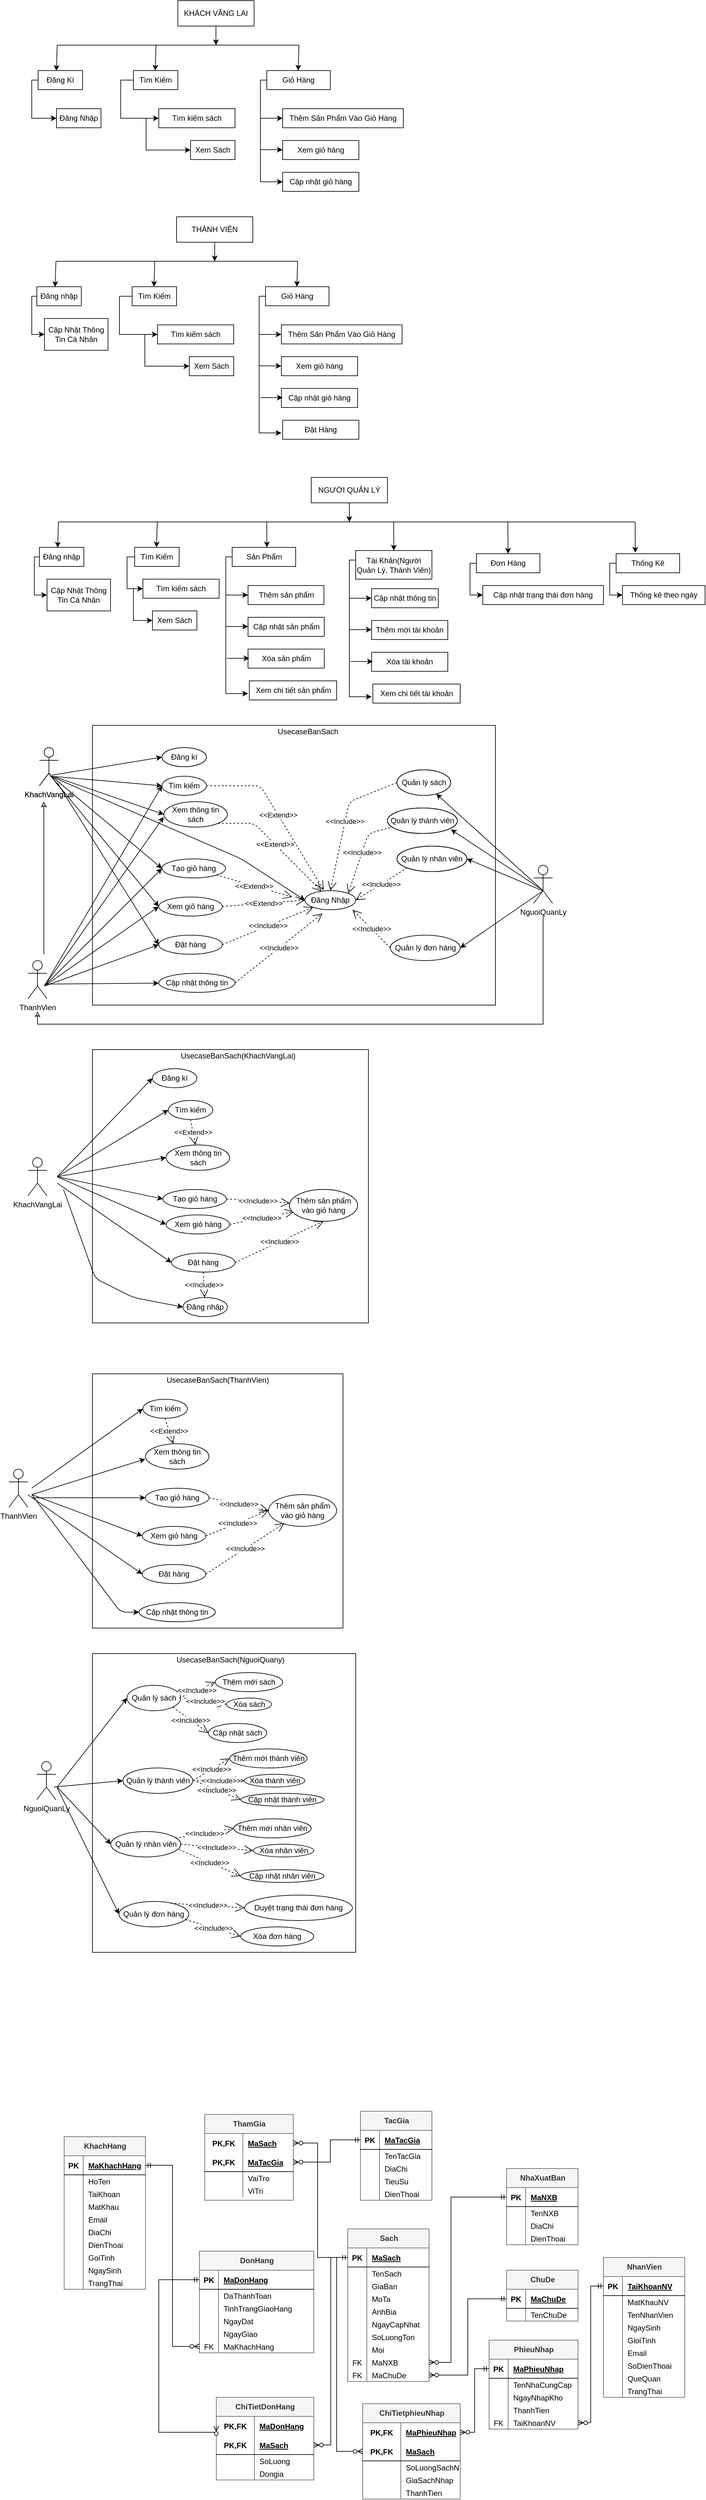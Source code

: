 <mxfile version="13.9.9" type="device"><diagram id="R2lEEEUBdFMjLlhIrx00" name="Page-1"><mxGraphModel dx="1278" dy="651" grid="1" gridSize="10" guides="1" tooltips="1" connect="1" arrows="1" fold="1" page="1" pageScale="1" pageWidth="850" pageHeight="1100" math="0" shadow="0" extFonts="Permanent Marker^https://fonts.googleapis.com/css?family=Permanent+Marker"><root><mxCell id="0"/><mxCell id="1" parent="0"/><mxCell id="yp6YjOfMfq_8okKxYk3z-23" style="edgeStyle=orthogonalEdgeStyle;rounded=0;orthogonalLoop=1;jettySize=auto;html=1;" parent="1" source="yp6YjOfMfq_8okKxYk3z-1" edge="1"><mxGeometry relative="1" as="geometry"><mxPoint x="420" y="150" as="targetPoint"/></mxGeometry></mxCell><mxCell id="yp6YjOfMfq_8okKxYk3z-1" value="KHÁCH VÃNG LAI" style="rounded=0;whiteSpace=wrap;html=1;" parent="1" vertex="1"><mxGeometry x="360" y="80" width="120" height="40" as="geometry"/></mxCell><mxCell id="yp6YjOfMfq_8okKxYk3z-112" style="edgeStyle=orthogonalEdgeStyle;rounded=0;orthogonalLoop=1;jettySize=auto;html=1;entryX=0;entryY=0.5;entryDx=0;entryDy=0;" parent="1" source="yp6YjOfMfq_8okKxYk3z-2" target="yp6YjOfMfq_8okKxYk3z-111" edge="1"><mxGeometry relative="1" as="geometry"><Array as="points"><mxPoint x="130" y="205"/><mxPoint x="130" y="265"/></Array></mxGeometry></mxCell><mxCell id="yp6YjOfMfq_8okKxYk3z-2" value="Đăng Kí" style="rounded=0;whiteSpace=wrap;html=1;" parent="1" vertex="1"><mxGeometry x="140" y="190" width="70" height="30" as="geometry"/></mxCell><mxCell id="yp6YjOfMfq_8okKxYk3z-15" style="edgeStyle=orthogonalEdgeStyle;rounded=0;orthogonalLoop=1;jettySize=auto;html=1;entryX=0;entryY=0.5;entryDx=0;entryDy=0;" parent="1" source="yp6YjOfMfq_8okKxYk3z-3" target="yp6YjOfMfq_8okKxYk3z-9" edge="1"><mxGeometry relative="1" as="geometry"><Array as="points"><mxPoint x="270" y="205"/><mxPoint x="270" y="265"/></Array></mxGeometry></mxCell><mxCell id="yp6YjOfMfq_8okKxYk3z-3" value="Tìm Kiếm" style="rounded=0;whiteSpace=wrap;html=1;" parent="1" vertex="1"><mxGeometry x="290" y="190" width="70" height="30" as="geometry"/></mxCell><mxCell id="yp6YjOfMfq_8okKxYk3z-4" value="Xem Sách" style="rounded=0;whiteSpace=wrap;html=1;" parent="1" vertex="1"><mxGeometry x="380" y="300" width="70" height="30" as="geometry"/></mxCell><mxCell id="yp6YjOfMfq_8okKxYk3z-17" style="edgeStyle=orthogonalEdgeStyle;rounded=0;orthogonalLoop=1;jettySize=auto;html=1;entryX=0;entryY=0.5;entryDx=0;entryDy=0;" parent="1" source="yp6YjOfMfq_8okKxYk3z-5" target="yp6YjOfMfq_8okKxYk3z-8" edge="1"><mxGeometry relative="1" as="geometry"><Array as="points"><mxPoint x="490" y="205"/><mxPoint x="490" y="365"/></Array></mxGeometry></mxCell><mxCell id="yp6YjOfMfq_8okKxYk3z-5" value="Giỏ Hàng" style="rounded=0;whiteSpace=wrap;html=1;" parent="1" vertex="1"><mxGeometry x="500" y="190" width="100" height="30" as="geometry"/></mxCell><mxCell id="yp6YjOfMfq_8okKxYk3z-6" value="Thêm Sản Phẩm Vào Giỏ Hàng" style="rounded=0;whiteSpace=wrap;html=1;" parent="1" vertex="1"><mxGeometry x="525" y="250" width="190" height="30" as="geometry"/></mxCell><mxCell id="yp6YjOfMfq_8okKxYk3z-7" value="Xem giỏ hàng" style="rounded=0;whiteSpace=wrap;html=1;" parent="1" vertex="1"><mxGeometry x="525" y="300" width="120" height="30" as="geometry"/></mxCell><mxCell id="yp6YjOfMfq_8okKxYk3z-8" value="Cập nhật giỏ hàng" style="rounded=0;whiteSpace=wrap;html=1;" parent="1" vertex="1"><mxGeometry x="525" y="350" width="120" height="30" as="geometry"/></mxCell><mxCell id="yp6YjOfMfq_8okKxYk3z-16" style="edgeStyle=orthogonalEdgeStyle;rounded=0;orthogonalLoop=1;jettySize=auto;html=1;entryX=0;entryY=0.5;entryDx=0;entryDy=0;" parent="1" target="yp6YjOfMfq_8okKxYk3z-4" edge="1"><mxGeometry relative="1" as="geometry"><mxPoint x="320" y="265" as="sourcePoint"/><Array as="points"><mxPoint x="310" y="265"/><mxPoint x="310" y="315"/></Array></mxGeometry></mxCell><mxCell id="yp6YjOfMfq_8okKxYk3z-9" value="Tìm kiếm sách" style="rounded=0;whiteSpace=wrap;html=1;" parent="1" vertex="1"><mxGeometry x="330" y="250" width="120" height="30" as="geometry"/></mxCell><mxCell id="yp6YjOfMfq_8okKxYk3z-11" value="" style="endArrow=none;html=1;" parent="1" edge="1"><mxGeometry width="50" height="50" relative="1" as="geometry"><mxPoint x="170" y="150" as="sourcePoint"/><mxPoint x="550" y="150" as="targetPoint"/></mxGeometry></mxCell><mxCell id="yp6YjOfMfq_8okKxYk3z-12" value="" style="endArrow=classic;html=1;entryX=0.411;entryY=0.013;entryDx=0;entryDy=0;entryPerimeter=0;" parent="1" target="yp6YjOfMfq_8okKxYk3z-2" edge="1"><mxGeometry width="50" height="50" relative="1" as="geometry"><mxPoint x="170" y="150" as="sourcePoint"/><mxPoint x="450" y="270" as="targetPoint"/></mxGeometry></mxCell><mxCell id="yp6YjOfMfq_8okKxYk3z-13" value="" style="endArrow=classic;html=1;entryX=0.411;entryY=0.013;entryDx=0;entryDy=0;entryPerimeter=0;" parent="1" edge="1"><mxGeometry width="50" height="50" relative="1" as="geometry"><mxPoint x="325.62" y="149.61" as="sourcePoint"/><mxPoint x="324.39" y="190" as="targetPoint"/></mxGeometry></mxCell><mxCell id="yp6YjOfMfq_8okKxYk3z-14" value="" style="endArrow=classic;html=1;entryX=0.411;entryY=0.013;entryDx=0;entryDy=0;entryPerimeter=0;" parent="1" edge="1"><mxGeometry width="50" height="50" relative="1" as="geometry"><mxPoint x="550.62" y="149.61" as="sourcePoint"/><mxPoint x="549.39" y="190" as="targetPoint"/></mxGeometry></mxCell><mxCell id="yp6YjOfMfq_8okKxYk3z-19" value="" style="endArrow=classic;html=1;entryX=0;entryY=0.5;entryDx=0;entryDy=0;" parent="1" target="yp6YjOfMfq_8okKxYk3z-6" edge="1"><mxGeometry width="50" height="50" relative="1" as="geometry"><mxPoint x="490" y="265" as="sourcePoint"/><mxPoint x="450" y="270" as="targetPoint"/></mxGeometry></mxCell><mxCell id="yp6YjOfMfq_8okKxYk3z-21" value="" style="endArrow=classic;html=1;entryX=0;entryY=0.5;entryDx=0;entryDy=0;" parent="1" edge="1"><mxGeometry width="50" height="50" relative="1" as="geometry"><mxPoint x="490" y="314.5" as="sourcePoint"/><mxPoint x="525" y="314.5" as="targetPoint"/></mxGeometry></mxCell><mxCell id="yp6YjOfMfq_8okKxYk3z-24" style="edgeStyle=orthogonalEdgeStyle;rounded=0;orthogonalLoop=1;jettySize=auto;html=1;" parent="1" source="yp6YjOfMfq_8okKxYk3z-25" edge="1"><mxGeometry relative="1" as="geometry"><mxPoint x="418" y="490" as="targetPoint"/></mxGeometry></mxCell><mxCell id="yp6YjOfMfq_8okKxYk3z-25" value="THÀNH VIÊN" style="rounded=0;whiteSpace=wrap;html=1;" parent="1" vertex="1"><mxGeometry x="358" y="420" width="120" height="40" as="geometry"/></mxCell><mxCell id="yp6YjOfMfq_8okKxYk3z-27" style="edgeStyle=orthogonalEdgeStyle;rounded=0;orthogonalLoop=1;jettySize=auto;html=1;entryX=0;entryY=0.5;entryDx=0;entryDy=0;" parent="1" source="yp6YjOfMfq_8okKxYk3z-28" target="yp6YjOfMfq_8okKxYk3z-36" edge="1"><mxGeometry relative="1" as="geometry"><Array as="points"><mxPoint x="268" y="545"/><mxPoint x="268" y="605"/></Array></mxGeometry></mxCell><mxCell id="yp6YjOfMfq_8okKxYk3z-28" value="Tìm Kiếm" style="rounded=0;whiteSpace=wrap;html=1;" parent="1" vertex="1"><mxGeometry x="288" y="530" width="70" height="30" as="geometry"/></mxCell><mxCell id="yp6YjOfMfq_8okKxYk3z-29" value="Xem Sách" style="rounded=0;whiteSpace=wrap;html=1;" parent="1" vertex="1"><mxGeometry x="378" y="640" width="70" height="30" as="geometry"/></mxCell><mxCell id="yp6YjOfMfq_8okKxYk3z-30" style="edgeStyle=orthogonalEdgeStyle;rounded=0;orthogonalLoop=1;jettySize=auto;html=1;" parent="1" source="yp6YjOfMfq_8okKxYk3z-31" edge="1"><mxGeometry relative="1" as="geometry"><Array as="points"><mxPoint x="488" y="545"/><mxPoint x="488" y="760"/><mxPoint x="523" y="760"/></Array><mxPoint x="523" y="760" as="targetPoint"/></mxGeometry></mxCell><mxCell id="yp6YjOfMfq_8okKxYk3z-31" value="Giỏ Hàng" style="rounded=0;whiteSpace=wrap;html=1;" parent="1" vertex="1"><mxGeometry x="498" y="530" width="100" height="30" as="geometry"/></mxCell><mxCell id="yp6YjOfMfq_8okKxYk3z-32" value="Thêm Sản Phẩm Vào Giỏ Hàng" style="rounded=0;whiteSpace=wrap;html=1;" parent="1" vertex="1"><mxGeometry x="523" y="590" width="190" height="30" as="geometry"/></mxCell><mxCell id="yp6YjOfMfq_8okKxYk3z-33" value="Xem giỏ hàng" style="rounded=0;whiteSpace=wrap;html=1;" parent="1" vertex="1"><mxGeometry x="523" y="640" width="120" height="30" as="geometry"/></mxCell><mxCell id="yp6YjOfMfq_8okKxYk3z-34" value="Cập nhật giỏ hàng" style="rounded=0;whiteSpace=wrap;html=1;" parent="1" vertex="1"><mxGeometry x="523" y="690" width="120" height="30" as="geometry"/></mxCell><mxCell id="yp6YjOfMfq_8okKxYk3z-35" style="edgeStyle=orthogonalEdgeStyle;rounded=0;orthogonalLoop=1;jettySize=auto;html=1;entryX=0;entryY=0.5;entryDx=0;entryDy=0;" parent="1" target="yp6YjOfMfq_8okKxYk3z-29" edge="1"><mxGeometry relative="1" as="geometry"><mxPoint x="318" y="605" as="sourcePoint"/><Array as="points"><mxPoint x="308" y="605"/><mxPoint x="308" y="655"/></Array></mxGeometry></mxCell><mxCell id="yp6YjOfMfq_8okKxYk3z-36" value="Tìm kiếm sách" style="rounded=0;whiteSpace=wrap;html=1;" parent="1" vertex="1"><mxGeometry x="328" y="590" width="120" height="30" as="geometry"/></mxCell><mxCell id="yp6YjOfMfq_8okKxYk3z-37" value="" style="endArrow=none;html=1;" parent="1" edge="1"><mxGeometry width="50" height="50" relative="1" as="geometry"><mxPoint x="168" y="490" as="sourcePoint"/><mxPoint x="548" y="490" as="targetPoint"/></mxGeometry></mxCell><mxCell id="yp6YjOfMfq_8okKxYk3z-38" value="" style="endArrow=classic;html=1;entryX=0.411;entryY=0.013;entryDx=0;entryDy=0;entryPerimeter=0;" parent="1" edge="1"><mxGeometry width="50" height="50" relative="1" as="geometry"><mxPoint x="168" y="490" as="sourcePoint"/><mxPoint x="166.77" y="530.39" as="targetPoint"/></mxGeometry></mxCell><mxCell id="yp6YjOfMfq_8okKxYk3z-39" value="" style="endArrow=classic;html=1;entryX=0.411;entryY=0.013;entryDx=0;entryDy=0;entryPerimeter=0;" parent="1" edge="1"><mxGeometry width="50" height="50" relative="1" as="geometry"><mxPoint x="323.62" y="489.61" as="sourcePoint"/><mxPoint x="322.39" y="530" as="targetPoint"/></mxGeometry></mxCell><mxCell id="yp6YjOfMfq_8okKxYk3z-40" value="" style="endArrow=classic;html=1;entryX=0.411;entryY=0.013;entryDx=0;entryDy=0;entryPerimeter=0;" parent="1" edge="1"><mxGeometry width="50" height="50" relative="1" as="geometry"><mxPoint x="548.62" y="489.61" as="sourcePoint"/><mxPoint x="547.39" y="530" as="targetPoint"/></mxGeometry></mxCell><mxCell id="yp6YjOfMfq_8okKxYk3z-41" value="" style="endArrow=classic;html=1;entryX=0;entryY=0.5;entryDx=0;entryDy=0;" parent="1" target="yp6YjOfMfq_8okKxYk3z-32" edge="1"><mxGeometry width="50" height="50" relative="1" as="geometry"><mxPoint x="488" y="605" as="sourcePoint"/><mxPoint x="448" y="610" as="targetPoint"/></mxGeometry></mxCell><mxCell id="yp6YjOfMfq_8okKxYk3z-42" value="" style="endArrow=classic;html=1;entryX=0;entryY=0.5;entryDx=0;entryDy=0;" parent="1" edge="1"><mxGeometry width="50" height="50" relative="1" as="geometry"><mxPoint x="488" y="654.5" as="sourcePoint"/><mxPoint x="523" y="654.5" as="targetPoint"/></mxGeometry></mxCell><mxCell id="yp6YjOfMfq_8okKxYk3z-44" value="Đặt Hàng" style="rounded=0;whiteSpace=wrap;html=1;" parent="1" vertex="1"><mxGeometry x="525" y="740" width="120" height="30" as="geometry"/></mxCell><mxCell id="yp6YjOfMfq_8okKxYk3z-45" value="" style="endArrow=classic;html=1;entryX=0;entryY=0.5;entryDx=0;entryDy=0;" parent="1" edge="1"><mxGeometry width="50" height="50" relative="1" as="geometry"><mxPoint x="490" y="704.5" as="sourcePoint"/><mxPoint x="525" y="704.5" as="targetPoint"/></mxGeometry></mxCell><mxCell id="yp6YjOfMfq_8okKxYk3z-110" style="edgeStyle=orthogonalEdgeStyle;rounded=0;orthogonalLoop=1;jettySize=auto;html=1;" parent="1" source="yp6YjOfMfq_8okKxYk3z-48" edge="1"><mxGeometry relative="1" as="geometry"><mxPoint x="630" y="900" as="targetPoint"/></mxGeometry></mxCell><mxCell id="yp6YjOfMfq_8okKxYk3z-48" value="NGƯỜI QUẢN LÝ" style="rounded=0;whiteSpace=wrap;html=1;" parent="1" vertex="1"><mxGeometry x="570" y="830" width="120" height="40" as="geometry"/></mxCell><mxCell id="yp6YjOfMfq_8okKxYk3z-49" style="edgeStyle=orthogonalEdgeStyle;rounded=0;orthogonalLoop=1;jettySize=auto;html=1;entryX=0;entryY=0.5;entryDx=0;entryDy=0;" parent="1" source="yp6YjOfMfq_8okKxYk3z-50" target="yp6YjOfMfq_8okKxYk3z-67" edge="1"><mxGeometry relative="1" as="geometry"><Array as="points"><mxPoint x="134" y="955"/><mxPoint x="134" y="1015"/></Array></mxGeometry></mxCell><mxCell id="yp6YjOfMfq_8okKxYk3z-50" value="Đăng nhập" style="rounded=0;whiteSpace=wrap;html=1;" parent="1" vertex="1"><mxGeometry x="142" y="940" width="70" height="30" as="geometry"/></mxCell><mxCell id="yp6YjOfMfq_8okKxYk3z-70" style="edgeStyle=orthogonalEdgeStyle;rounded=0;orthogonalLoop=1;jettySize=auto;html=1;entryX=0;entryY=0.5;entryDx=0;entryDy=0;" parent="1" source="yp6YjOfMfq_8okKxYk3z-52" target="yp6YjOfMfq_8okKxYk3z-60" edge="1"><mxGeometry relative="1" as="geometry"><Array as="points"><mxPoint x="280" y="955"/><mxPoint x="280" y="1005"/></Array></mxGeometry></mxCell><mxCell id="yp6YjOfMfq_8okKxYk3z-52" value="Tìm Kiếm" style="rounded=0;whiteSpace=wrap;html=1;" parent="1" vertex="1"><mxGeometry x="292" y="940" width="70" height="30" as="geometry"/></mxCell><mxCell id="yp6YjOfMfq_8okKxYk3z-53" value="Xem Sách" style="rounded=0;whiteSpace=wrap;html=1;" parent="1" vertex="1"><mxGeometry x="320" y="1040" width="70" height="30" as="geometry"/></mxCell><mxCell id="yp6YjOfMfq_8okKxYk3z-100" style="edgeStyle=orthogonalEdgeStyle;rounded=0;orthogonalLoop=1;jettySize=auto;html=1;entryX=0;entryY=0.5;entryDx=0;entryDy=0;" parent="1" source="yp6YjOfMfq_8okKxYk3z-55" target="yp6YjOfMfq_8okKxYk3z-56" edge="1"><mxGeometry relative="1" as="geometry"><Array as="points"><mxPoint x="820" y="965"/><mxPoint x="820" y="1015"/></Array></mxGeometry></mxCell><mxCell id="yp6YjOfMfq_8okKxYk3z-55" value="Đơn Hàng" style="rounded=0;whiteSpace=wrap;html=1;" parent="1" vertex="1"><mxGeometry x="830" y="950" width="100" height="30" as="geometry"/></mxCell><mxCell id="yp6YjOfMfq_8okKxYk3z-56" value="Cập nhật trạng thái đơn hàng" style="rounded=0;whiteSpace=wrap;html=1;" parent="1" vertex="1"><mxGeometry x="840" y="1000" width="190" height="30" as="geometry"/></mxCell><mxCell id="yp6YjOfMfq_8okKxYk3z-71" style="edgeStyle=orthogonalEdgeStyle;rounded=0;orthogonalLoop=1;jettySize=auto;html=1;entryX=0;entryY=0.5;entryDx=0;entryDy=0;" parent="1" source="yp6YjOfMfq_8okKxYk3z-60" target="yp6YjOfMfq_8okKxYk3z-53" edge="1"><mxGeometry relative="1" as="geometry"><Array as="points"><mxPoint x="290" y="1005"/><mxPoint x="290" y="1055"/></Array></mxGeometry></mxCell><mxCell id="yp6YjOfMfq_8okKxYk3z-60" value="Tìm kiếm sách" style="rounded=0;whiteSpace=wrap;html=1;" parent="1" vertex="1"><mxGeometry x="305" y="990" width="120" height="30" as="geometry"/></mxCell><mxCell id="yp6YjOfMfq_8okKxYk3z-61" value="" style="endArrow=none;html=1;" parent="1" edge="1"><mxGeometry width="50" height="50" relative="1" as="geometry"><mxPoint x="172" y="900" as="sourcePoint"/><mxPoint x="1080" y="900" as="targetPoint"/></mxGeometry></mxCell><mxCell id="yp6YjOfMfq_8okKxYk3z-62" value="" style="endArrow=classic;html=1;entryX=0.411;entryY=0.013;entryDx=0;entryDy=0;entryPerimeter=0;" parent="1" target="yp6YjOfMfq_8okKxYk3z-50" edge="1"><mxGeometry width="50" height="50" relative="1" as="geometry"><mxPoint x="172" y="900" as="sourcePoint"/><mxPoint x="452" y="1020" as="targetPoint"/></mxGeometry></mxCell><mxCell id="yp6YjOfMfq_8okKxYk3z-63" value="" style="endArrow=classic;html=1;entryX=0.411;entryY=0.013;entryDx=0;entryDy=0;entryPerimeter=0;" parent="1" edge="1"><mxGeometry width="50" height="50" relative="1" as="geometry"><mxPoint x="327.62" y="899.61" as="sourcePoint"/><mxPoint x="326.39" y="940" as="targetPoint"/></mxGeometry></mxCell><mxCell id="yp6YjOfMfq_8okKxYk3z-67" value="Cập Nhật Thông Tin Cá Nhân" style="rounded=0;whiteSpace=wrap;html=1;" parent="1" vertex="1"><mxGeometry x="154" y="990" width="100" height="50" as="geometry"/></mxCell><mxCell id="yp6YjOfMfq_8okKxYk3z-81" style="edgeStyle=orthogonalEdgeStyle;rounded=0;orthogonalLoop=1;jettySize=auto;html=1;" parent="1" source="yp6YjOfMfq_8okKxYk3z-82" edge="1"><mxGeometry relative="1" as="geometry"><Array as="points"><mxPoint x="435.5" y="955"/><mxPoint x="435.5" y="1170"/><mxPoint x="470.5" y="1170"/></Array><mxPoint x="470.5" y="1170" as="targetPoint"/></mxGeometry></mxCell><mxCell id="yp6YjOfMfq_8okKxYk3z-82" value="Sản Phẩm" style="rounded=0;whiteSpace=wrap;html=1;" parent="1" vertex="1"><mxGeometry x="445.5" y="940" width="100" height="30" as="geometry"/></mxCell><mxCell id="yp6YjOfMfq_8okKxYk3z-83" value="Thêm sản phẩm" style="rounded=0;whiteSpace=wrap;html=1;" parent="1" vertex="1"><mxGeometry x="470.5" y="1000" width="119.5" height="30" as="geometry"/></mxCell><mxCell id="yp6YjOfMfq_8okKxYk3z-84" value="Cập nhật sản phẩm" style="rounded=0;whiteSpace=wrap;html=1;" parent="1" vertex="1"><mxGeometry x="470.5" y="1050" width="120" height="30" as="geometry"/></mxCell><mxCell id="yp6YjOfMfq_8okKxYk3z-85" value="Xóa sản phẩm" style="rounded=0;whiteSpace=wrap;html=1;" parent="1" vertex="1"><mxGeometry x="470.5" y="1100" width="120" height="30" as="geometry"/></mxCell><mxCell id="yp6YjOfMfq_8okKxYk3z-86" value="" style="endArrow=classic;html=1;entryX=0;entryY=0.5;entryDx=0;entryDy=0;" parent="1" target="yp6YjOfMfq_8okKxYk3z-83" edge="1"><mxGeometry width="50" height="50" relative="1" as="geometry"><mxPoint x="435.5" y="1015" as="sourcePoint"/><mxPoint x="395.5" y="1020" as="targetPoint"/></mxGeometry></mxCell><mxCell id="yp6YjOfMfq_8okKxYk3z-87" value="" style="endArrow=classic;html=1;entryX=0;entryY=0.5;entryDx=0;entryDy=0;" parent="1" edge="1"><mxGeometry width="50" height="50" relative="1" as="geometry"><mxPoint x="435.5" y="1064.5" as="sourcePoint"/><mxPoint x="470.5" y="1064.5" as="targetPoint"/></mxGeometry></mxCell><mxCell id="yp6YjOfMfq_8okKxYk3z-88" value="Xem chi tiết sản phẩm" style="rounded=0;whiteSpace=wrap;html=1;" parent="1" vertex="1"><mxGeometry x="472.5" y="1150" width="137.5" height="30" as="geometry"/></mxCell><mxCell id="yp6YjOfMfq_8okKxYk3z-89" value="" style="endArrow=classic;html=1;entryX=0;entryY=0.5;entryDx=0;entryDy=0;" parent="1" edge="1"><mxGeometry width="50" height="50" relative="1" as="geometry"><mxPoint x="437.5" y="1114.5" as="sourcePoint"/><mxPoint x="472.5" y="1114.5" as="targetPoint"/></mxGeometry></mxCell><mxCell id="yp6YjOfMfq_8okKxYk3z-90" style="edgeStyle=orthogonalEdgeStyle;rounded=0;orthogonalLoop=1;jettySize=auto;html=1;" parent="1" source="yp6YjOfMfq_8okKxYk3z-91" edge="1"><mxGeometry relative="1" as="geometry"><Array as="points"><mxPoint x="630" y="960"/><mxPoint x="630" y="1175"/><mxPoint x="665" y="1175"/></Array><mxPoint x="665" y="1175" as="targetPoint"/></mxGeometry></mxCell><mxCell id="yp6YjOfMfq_8okKxYk3z-91" value="Tài Khản(Người Quản Lý, Thành Viên)" style="rounded=0;whiteSpace=wrap;html=1;" parent="1" vertex="1"><mxGeometry x="640" y="945" width="120" height="45" as="geometry"/></mxCell><mxCell id="yp6YjOfMfq_8okKxYk3z-92" value="Cập nhật thông tin" style="rounded=0;whiteSpace=wrap;html=1;" parent="1" vertex="1"><mxGeometry x="665" y="1005" width="105" height="30" as="geometry"/></mxCell><mxCell id="yp6YjOfMfq_8okKxYk3z-93" value="Thêm mới tài khoản" style="rounded=0;whiteSpace=wrap;html=1;" parent="1" vertex="1"><mxGeometry x="665" y="1055" width="120" height="30" as="geometry"/></mxCell><mxCell id="yp6YjOfMfq_8okKxYk3z-94" value="Xóa tài khoản" style="rounded=0;whiteSpace=wrap;html=1;" parent="1" vertex="1"><mxGeometry x="665" y="1105" width="120" height="30" as="geometry"/></mxCell><mxCell id="yp6YjOfMfq_8okKxYk3z-95" value="" style="endArrow=classic;html=1;entryX=0;entryY=0.5;entryDx=0;entryDy=0;" parent="1" target="yp6YjOfMfq_8okKxYk3z-92" edge="1"><mxGeometry width="50" height="50" relative="1" as="geometry"><mxPoint x="630" y="1020" as="sourcePoint"/><mxPoint x="590" y="1025" as="targetPoint"/></mxGeometry></mxCell><mxCell id="yp6YjOfMfq_8okKxYk3z-96" value="" style="endArrow=classic;html=1;entryX=0;entryY=0.5;entryDx=0;entryDy=0;" parent="1" edge="1"><mxGeometry width="50" height="50" relative="1" as="geometry"><mxPoint x="630" y="1069.5" as="sourcePoint"/><mxPoint x="665" y="1069.5" as="targetPoint"/></mxGeometry></mxCell><mxCell id="yp6YjOfMfq_8okKxYk3z-97" value="Xem chi tiết tài khoản" style="rounded=0;whiteSpace=wrap;html=1;" parent="1" vertex="1"><mxGeometry x="667" y="1155" width="137.5" height="30" as="geometry"/></mxCell><mxCell id="yp6YjOfMfq_8okKxYk3z-98" value="" style="endArrow=classic;html=1;entryX=0;entryY=0.5;entryDx=0;entryDy=0;" parent="1" edge="1"><mxGeometry width="50" height="50" relative="1" as="geometry"><mxPoint x="632" y="1119.5" as="sourcePoint"/><mxPoint x="667" y="1119.5" as="targetPoint"/></mxGeometry></mxCell><mxCell id="yp6YjOfMfq_8okKxYk3z-101" style="edgeStyle=orthogonalEdgeStyle;rounded=0;orthogonalLoop=1;jettySize=auto;html=1;entryX=0;entryY=0.5;entryDx=0;entryDy=0;" parent="1" source="yp6YjOfMfq_8okKxYk3z-102" target="yp6YjOfMfq_8okKxYk3z-103" edge="1"><mxGeometry relative="1" as="geometry"><Array as="points"><mxPoint x="1040" y="965"/><mxPoint x="1040" y="1015"/></Array></mxGeometry></mxCell><mxCell id="yp6YjOfMfq_8okKxYk3z-102" value="Thống Kê" style="rounded=0;whiteSpace=wrap;html=1;" parent="1" vertex="1"><mxGeometry x="1050" y="950" width="100" height="30" as="geometry"/></mxCell><mxCell id="yp6YjOfMfq_8okKxYk3z-103" value="Thống kê theo ngày" style="rounded=0;whiteSpace=wrap;html=1;" parent="1" vertex="1"><mxGeometry x="1060" y="1000" width="130" height="30" as="geometry"/></mxCell><mxCell id="yp6YjOfMfq_8okKxYk3z-106" value="" style="endArrow=classic;html=1;entryX=0.5;entryY=0;entryDx=0;entryDy=0;" parent="1" target="yp6YjOfMfq_8okKxYk3z-91" edge="1"><mxGeometry width="50" height="50" relative="1" as="geometry"><mxPoint x="699.83" y="900" as="sourcePoint"/><mxPoint x="700" y="940" as="targetPoint"/></mxGeometry></mxCell><mxCell id="yp6YjOfMfq_8okKxYk3z-107" value="" style="endArrow=classic;html=1;" parent="1" edge="1"><mxGeometry width="50" height="50" relative="1" as="geometry"><mxPoint x="500.0" y="900" as="sourcePoint"/><mxPoint x="500.17" y="940" as="targetPoint"/></mxGeometry></mxCell><mxCell id="yp6YjOfMfq_8okKxYk3z-108" value="" style="endArrow=classic;html=1;entryX=0.5;entryY=0;entryDx=0;entryDy=0;" parent="1" target="yp6YjOfMfq_8okKxYk3z-55" edge="1"><mxGeometry width="50" height="50" relative="1" as="geometry"><mxPoint x="879.5" y="900" as="sourcePoint"/><mxPoint x="879.67" y="940" as="targetPoint"/></mxGeometry></mxCell><mxCell id="yp6YjOfMfq_8okKxYk3z-109" value="" style="endArrow=classic;html=1;entryX=0.301;entryY=-0.054;entryDx=0;entryDy=0;entryPerimeter=0;" parent="1" target="yp6YjOfMfq_8okKxYk3z-102" edge="1"><mxGeometry width="50" height="50" relative="1" as="geometry"><mxPoint x="1080" y="900" as="sourcePoint"/><mxPoint x="1080.17" y="940" as="targetPoint"/><Array as="points"><mxPoint x="1080" y="900"/></Array></mxGeometry></mxCell><mxCell id="yp6YjOfMfq_8okKxYk3z-111" value="Đăng Nhập" style="rounded=0;whiteSpace=wrap;html=1;" parent="1" vertex="1"><mxGeometry x="169" y="250" width="70" height="30" as="geometry"/></mxCell><mxCell id="tkGhE8kFOz2TKiC7p_VX-1" style="edgeStyle=orthogonalEdgeStyle;rounded=0;orthogonalLoop=1;jettySize=auto;html=1;entryX=0;entryY=0.5;entryDx=0;entryDy=0;" edge="1" parent="1" source="tkGhE8kFOz2TKiC7p_VX-2" target="tkGhE8kFOz2TKiC7p_VX-3"><mxGeometry relative="1" as="geometry"><Array as="points"><mxPoint x="130" y="545"/><mxPoint x="130" y="605"/></Array></mxGeometry></mxCell><mxCell id="tkGhE8kFOz2TKiC7p_VX-2" value="Đăng nhập" style="rounded=0;whiteSpace=wrap;html=1;" vertex="1" parent="1"><mxGeometry x="138" y="530" width="70" height="30" as="geometry"/></mxCell><mxCell id="tkGhE8kFOz2TKiC7p_VX-3" value="Cập Nhật Thông Tin Cá Nhân" style="rounded=0;whiteSpace=wrap;html=1;" vertex="1" parent="1"><mxGeometry x="150" y="580" width="100" height="50" as="geometry"/></mxCell><mxCell id="tkGhE8kFOz2TKiC7p_VX-4" value="KhachVangLai" style="shape=umlActor;verticalLabelPosition=bottom;verticalAlign=top;html=1;" vertex="1" parent="1"><mxGeometry x="142" y="1255" width="30" height="60" as="geometry"/></mxCell><mxCell id="tkGhE8kFOz2TKiC7p_VX-6" value="" style="rounded=0;whiteSpace=wrap;html=1;" vertex="1" parent="1"><mxGeometry x="225.5" y="1220" width="634.5" height="440" as="geometry"/></mxCell><mxCell id="tkGhE8kFOz2TKiC7p_VX-11" value="Đăng kí" style="ellipse;whiteSpace=wrap;html=1;" vertex="1" parent="1"><mxGeometry x="335" y="1255" width="70" height="30" as="geometry"/></mxCell><mxCell id="tkGhE8kFOz2TKiC7p_VX-12" value="Đăng Nhập" style="ellipse;whiteSpace=wrap;html=1;" vertex="1" parent="1"><mxGeometry x="560" y="1480" width="80" height="30" as="geometry"/></mxCell><mxCell id="tkGhE8kFOz2TKiC7p_VX-13" value="Tìm kiếm&lt;span style=&quot;color: rgba(0 , 0 , 0 , 0) ; font-family: monospace ; font-size: 0px&quot;&gt;%3CmxGraphModel%3E%3Croot%3E%3CmxCell%20id%3D%220%22%2F%3E%3CmxCell%20id%3D%221%22%20parent%3D%220%22%2F%3E%3CmxCell%20id%3D%222%22%20value%3D%22%C4%90%C4%83ng%20k%C3%AD%22%20style%3D%22ellipse%3BwhiteSpace%3Dwrap%3Bhtml%3D1%3B%22%20vertex%3D%221%22%20parent%3D%221%22%3E%3CmxGeometry%20x%3D%22260%22%20y%3D%221270%22%20width%3D%2270%22%20height%3D%2230%22%20as%3D%22geometry%22%2F%3E%3C%2FmxCell%3E%3C%2Froot%3E%3C%2FmxGraphModel%3E&lt;/span&gt;" style="ellipse;whiteSpace=wrap;html=1;" vertex="1" parent="1"><mxGeometry x="335" y="1300" width="70" height="30" as="geometry"/></mxCell><mxCell id="tkGhE8kFOz2TKiC7p_VX-14" value="Xem thông tin sách" style="ellipse;whiteSpace=wrap;html=1;" vertex="1" parent="1"><mxGeometry x="338" y="1340" width="100" height="40" as="geometry"/></mxCell><mxCell id="tkGhE8kFOz2TKiC7p_VX-15" value="Tạo giỏ hàng" style="ellipse;whiteSpace=wrap;html=1;" vertex="1" parent="1"><mxGeometry x="335" y="1430" width="100" height="30" as="geometry"/></mxCell><mxCell id="tkGhE8kFOz2TKiC7p_VX-16" value="Xem giỏ hàng" style="ellipse;whiteSpace=wrap;html=1;" vertex="1" parent="1"><mxGeometry x="330" y="1490" width="100" height="30" as="geometry"/></mxCell><mxCell id="tkGhE8kFOz2TKiC7p_VX-17" value="Đặt hàng" style="ellipse;whiteSpace=wrap;html=1;" vertex="1" parent="1"><mxGeometry x="330" y="1550" width="100" height="30" as="geometry"/></mxCell><mxCell id="tkGhE8kFOz2TKiC7p_VX-18" value="Cập nhật thông tin" style="ellipse;whiteSpace=wrap;html=1;" vertex="1" parent="1"><mxGeometry x="330" y="1610" width="120" height="30" as="geometry"/></mxCell><mxCell id="tkGhE8kFOz2TKiC7p_VX-64" style="edgeStyle=orthogonalEdgeStyle;rounded=0;orthogonalLoop=1;jettySize=auto;html=1;endArrow=classic;endFill=0;" edge="1" parent="1"><mxGeometry relative="1" as="geometry"><mxPoint x="149.0" y="1340" as="targetPoint"/><mxPoint x="149" y="1580" as="sourcePoint"/><Array as="points"><mxPoint x="149" y="1570"/></Array></mxGeometry></mxCell><mxCell id="tkGhE8kFOz2TKiC7p_VX-20" value="ThanhVien" style="shape=umlActor;verticalLabelPosition=bottom;verticalAlign=top;html=1;" vertex="1" parent="1"><mxGeometry x="124" y="1590" width="30" height="60" as="geometry"/></mxCell><mxCell id="tkGhE8kFOz2TKiC7p_VX-63" style="edgeStyle=orthogonalEdgeStyle;rounded=0;orthogonalLoop=1;jettySize=auto;html=1;endArrow=classic;endFill=0;" edge="1" parent="1"><mxGeometry relative="1" as="geometry"><mxPoint x="935" y="1520" as="sourcePoint"/><mxPoint x="139" y="1670" as="targetPoint"/><Array as="points"><mxPoint x="935" y="1690"/><mxPoint x="139" y="1690"/></Array></mxGeometry></mxCell><mxCell id="tkGhE8kFOz2TKiC7p_VX-21" value="NguoiQuanLy" style="shape=umlActor;verticalLabelPosition=bottom;verticalAlign=top;html=1;" vertex="1" parent="1"><mxGeometry x="920" y="1440" width="30" height="60" as="geometry"/></mxCell><mxCell id="tkGhE8kFOz2TKiC7p_VX-27" value="Quản lý sách" style="ellipse;whiteSpace=wrap;html=1;" vertex="1" parent="1"><mxGeometry x="705" y="1290" width="84.5" height="40" as="geometry"/></mxCell><mxCell id="tkGhE8kFOz2TKiC7p_VX-28" value="Quản lý thành viên" style="ellipse;whiteSpace=wrap;html=1;" vertex="1" parent="1"><mxGeometry x="690" y="1350" width="110" height="40" as="geometry"/></mxCell><mxCell id="tkGhE8kFOz2TKiC7p_VX-29" value="Quản lý nhân viên" style="ellipse;whiteSpace=wrap;html=1;" vertex="1" parent="1"><mxGeometry x="705" y="1410" width="110" height="40" as="geometry"/></mxCell><mxCell id="tkGhE8kFOz2TKiC7p_VX-30" value="Quản lý đơn hàng" style="ellipse;whiteSpace=wrap;html=1;" vertex="1" parent="1"><mxGeometry x="694.5" y="1550" width="110" height="40" as="geometry"/></mxCell><mxCell id="tkGhE8kFOz2TKiC7p_VX-31" value="" style="endArrow=classic;html=1;exitX=0.653;exitY=0.723;exitDx=0;exitDy=0;exitPerimeter=0;entryX=0;entryY=0.5;entryDx=0;entryDy=0;" edge="1" parent="1" source="tkGhE8kFOz2TKiC7p_VX-4" target="tkGhE8kFOz2TKiC7p_VX-11"><mxGeometry width="50" height="50" relative="1" as="geometry"><mxPoint x="620" y="1350" as="sourcePoint"/><mxPoint x="670" y="1300" as="targetPoint"/></mxGeometry></mxCell><mxCell id="tkGhE8kFOz2TKiC7p_VX-33" value="" style="endArrow=classic;html=1;exitX=0.6;exitY=0.75;exitDx=0;exitDy=0;exitPerimeter=0;entryX=0;entryY=0.5;entryDx=0;entryDy=0;" edge="1" parent="1" source="tkGhE8kFOz2TKiC7p_VX-4" target="tkGhE8kFOz2TKiC7p_VX-13"><mxGeometry width="50" height="50" relative="1" as="geometry"><mxPoint x="171.59" y="1308.38" as="sourcePoint"/><mxPoint x="298" y="1285" as="targetPoint"/></mxGeometry></mxCell><mxCell id="tkGhE8kFOz2TKiC7p_VX-36" value="" style="endArrow=classic;html=1;exitX=0.707;exitY=0.75;exitDx=0;exitDy=0;exitPerimeter=0;entryX=0;entryY=0.5;entryDx=0;entryDy=0;" edge="1" parent="1" source="tkGhE8kFOz2TKiC7p_VX-4" target="tkGhE8kFOz2TKiC7p_VX-14"><mxGeometry width="50" height="50" relative="1" as="geometry"><mxPoint x="170" y="1310" as="sourcePoint"/><mxPoint x="345" y="1325" as="targetPoint"/></mxGeometry></mxCell><mxCell id="tkGhE8kFOz2TKiC7p_VX-37" value="" style="endArrow=classic;html=1;entryX=0;entryY=0.5;entryDx=0;entryDy=0;exitX=0.5;exitY=0.692;exitDx=0;exitDy=0;exitPerimeter=0;" edge="1" parent="1" source="tkGhE8kFOz2TKiC7p_VX-4" target="tkGhE8kFOz2TKiC7p_VX-15"><mxGeometry width="50" height="50" relative="1" as="geometry"><mxPoint x="180" y="1320" as="sourcePoint"/><mxPoint x="355" y="1335" as="targetPoint"/></mxGeometry></mxCell><mxCell id="tkGhE8kFOz2TKiC7p_VX-38" value="" style="endArrow=classic;html=1;entryX=0;entryY=0.5;entryDx=0;entryDy=0;" edge="1" parent="1" target="tkGhE8kFOz2TKiC7p_VX-16"><mxGeometry width="50" height="50" relative="1" as="geometry"><mxPoint x="160" y="1300" as="sourcePoint"/><mxPoint x="365" y="1345" as="targetPoint"/></mxGeometry></mxCell><mxCell id="tkGhE8kFOz2TKiC7p_VX-40" value="" style="endArrow=classic;html=1;" edge="1" parent="1" target="tkGhE8kFOz2TKiC7p_VX-18"><mxGeometry width="50" height="50" relative="1" as="geometry"><mxPoint x="150" y="1627" as="sourcePoint"/><mxPoint x="320" y="1650" as="targetPoint"/></mxGeometry></mxCell><mxCell id="tkGhE8kFOz2TKiC7p_VX-41" value="" style="endArrow=classic;html=1;entryX=0;entryY=0.5;entryDx=0;entryDy=0;" edge="1" parent="1" target="tkGhE8kFOz2TKiC7p_VX-17"><mxGeometry width="50" height="50" relative="1" as="geometry"><mxPoint x="150" y="1630" as="sourcePoint"/><mxPoint x="395" y="1375" as="targetPoint"/></mxGeometry></mxCell><mxCell id="tkGhE8kFOz2TKiC7p_VX-42" value="" style="endArrow=classic;html=1;entryX=0;entryY=0.5;entryDx=0;entryDy=0;" edge="1" parent="1" target="tkGhE8kFOz2TKiC7p_VX-15"><mxGeometry width="50" height="50" relative="1" as="geometry"><mxPoint x="150" y="1630" as="sourcePoint"/><mxPoint x="340" y="1575" as="targetPoint"/></mxGeometry></mxCell><mxCell id="tkGhE8kFOz2TKiC7p_VX-43" value="" style="endArrow=classic;html=1;entryX=0;entryY=0.5;entryDx=0;entryDy=0;" edge="1" parent="1" target="tkGhE8kFOz2TKiC7p_VX-16"><mxGeometry width="50" height="50" relative="1" as="geometry"><mxPoint x="150" y="1630" as="sourcePoint"/><mxPoint x="345" y="1455" as="targetPoint"/></mxGeometry></mxCell><mxCell id="tkGhE8kFOz2TKiC7p_VX-44" value="" style="endArrow=classic;html=1;entryX=-0.003;entryY=0.602;entryDx=0;entryDy=0;entryPerimeter=0;" edge="1" parent="1" target="tkGhE8kFOz2TKiC7p_VX-14"><mxGeometry width="50" height="50" relative="1" as="geometry"><mxPoint x="150" y="1630" as="sourcePoint"/><mxPoint x="355" y="1465" as="targetPoint"/></mxGeometry></mxCell><mxCell id="tkGhE8kFOz2TKiC7p_VX-45" value="" style="endArrow=classic;html=1;entryX=0;entryY=0.5;entryDx=0;entryDy=0;" edge="1" parent="1" target="tkGhE8kFOz2TKiC7p_VX-13"><mxGeometry width="50" height="50" relative="1" as="geometry"><mxPoint x="150" y="1630" as="sourcePoint"/><mxPoint x="365" y="1475" as="targetPoint"/></mxGeometry></mxCell><mxCell id="tkGhE8kFOz2TKiC7p_VX-47" value="" style="endArrow=classic;html=1;entryX=0;entryY=0.5;entryDx=0;entryDy=0;" edge="1" parent="1" target="tkGhE8kFOz2TKiC7p_VX-12"><mxGeometry width="50" height="50" relative="1" as="geometry"><mxPoint x="160" y="1300" as="sourcePoint"/><mxPoint x="480" y="1360" as="targetPoint"/><Array as="points"><mxPoint x="460" y="1430"/></Array></mxGeometry></mxCell><mxCell id="tkGhE8kFOz2TKiC7p_VX-48" value="&amp;lt;&amp;lt;Include&amp;gt;&amp;gt;" style="endArrow=open;endSize=12;dashed=1;html=1;exitX=1;exitY=0.5;exitDx=0;exitDy=0;" edge="1" parent="1" source="tkGhE8kFOz2TKiC7p_VX-17" target="tkGhE8kFOz2TKiC7p_VX-12"><mxGeometry width="160" relative="1" as="geometry"><mxPoint x="380" y="1540" as="sourcePoint"/><mxPoint x="540" y="1540" as="targetPoint"/></mxGeometry></mxCell><mxCell id="tkGhE8kFOz2TKiC7p_VX-50" value="&amp;lt;&amp;lt;Include&amp;gt;&amp;gt;" style="endArrow=open;endSize=12;dashed=1;html=1;exitX=1;exitY=0.5;exitDx=0;exitDy=0;" edge="1" parent="1" source="tkGhE8kFOz2TKiC7p_VX-18"><mxGeometry width="160" relative="1" as="geometry"><mxPoint x="440" y="1575" as="sourcePoint"/><mxPoint x="587.595" y="1515.926" as="targetPoint"/></mxGeometry></mxCell><mxCell id="tkGhE8kFOz2TKiC7p_VX-51" value="" style="endArrow=classic;html=1;entryX=0;entryY=0.5;entryDx=0;entryDy=0;" edge="1" parent="1" target="tkGhE8kFOz2TKiC7p_VX-17"><mxGeometry width="50" height="50" relative="1" as="geometry"><mxPoint x="170" y="1310" as="sourcePoint"/><mxPoint x="340" y="1515" as="targetPoint"/></mxGeometry></mxCell><mxCell id="tkGhE8kFOz2TKiC7p_VX-52" value="" style="endArrow=classic;html=1;exitX=0.493;exitY=0.664;exitDx=0;exitDy=0;exitPerimeter=0;" edge="1" parent="1" source="tkGhE8kFOz2TKiC7p_VX-21" target="tkGhE8kFOz2TKiC7p_VX-27"><mxGeometry width="50" height="50" relative="1" as="geometry"><mxPoint x="810" y="1490" as="sourcePoint"/><mxPoint x="860" y="1440" as="targetPoint"/></mxGeometry></mxCell><mxCell id="tkGhE8kFOz2TKiC7p_VX-53" value="" style="endArrow=classic;html=1;entryX=0.908;entryY=0.845;entryDx=0;entryDy=0;entryPerimeter=0;exitX=0.493;exitY=0.656;exitDx=0;exitDy=0;exitPerimeter=0;" edge="1" parent="1" source="tkGhE8kFOz2TKiC7p_VX-21" target="tkGhE8kFOz2TKiC7p_VX-28"><mxGeometry width="50" height="50" relative="1" as="geometry"><mxPoint x="1020" y="1444.739" as="sourcePoint"/><mxPoint x="876.308" y="1346.441" as="targetPoint"/></mxGeometry></mxCell><mxCell id="tkGhE8kFOz2TKiC7p_VX-54" value="" style="endArrow=classic;html=1;entryX=1;entryY=0.5;entryDx=0;entryDy=0;exitX=0.478;exitY=0.668;exitDx=0;exitDy=0;exitPerimeter=0;" edge="1" parent="1" source="tkGhE8kFOz2TKiC7p_VX-21" target="tkGhE8kFOz2TKiC7p_VX-29"><mxGeometry width="50" height="50" relative="1" as="geometry"><mxPoint x="1020" y="1455" as="sourcePoint"/><mxPoint x="886.308" y="1356.441" as="targetPoint"/></mxGeometry></mxCell><mxCell id="tkGhE8kFOz2TKiC7p_VX-55" value="" style="endArrow=classic;html=1;entryX=1;entryY=0.5;entryDx=0;entryDy=0;exitX=0.47;exitY=0.679;exitDx=0;exitDy=0;exitPerimeter=0;" edge="1" parent="1" source="tkGhE8kFOz2TKiC7p_VX-21" target="tkGhE8kFOz2TKiC7p_VX-30"><mxGeometry width="50" height="50" relative="1" as="geometry"><mxPoint x="1040" y="1464.739" as="sourcePoint"/><mxPoint x="896.308" y="1366.441" as="targetPoint"/></mxGeometry></mxCell><mxCell id="tkGhE8kFOz2TKiC7p_VX-59" value="&amp;lt;&amp;lt;Include&amp;gt;&amp;gt;" style="endArrow=open;endSize=12;dashed=1;html=1;exitX=0;exitY=0.5;exitDx=0;exitDy=0;entryX=0.5;entryY=0;entryDx=0;entryDy=0;" edge="1" parent="1" source="tkGhE8kFOz2TKiC7p_VX-27" target="tkGhE8kFOz2TKiC7p_VX-12"><mxGeometry width="160" relative="1" as="geometry"><mxPoint x="440" y="1575" as="sourcePoint"/><mxPoint x="610" y="1470" as="targetPoint"/><Array as="points"><mxPoint x="630" y="1340"/></Array></mxGeometry></mxCell><mxCell id="tkGhE8kFOz2TKiC7p_VX-60" value="&amp;lt;&amp;lt;Include&amp;gt;&amp;gt;" style="endArrow=open;endSize=12;dashed=1;html=1;exitX=0.039;exitY=0.772;exitDx=0;exitDy=0;entryX=1;entryY=0;entryDx=0;entryDy=0;exitPerimeter=0;" edge="1" parent="1" source="tkGhE8kFOz2TKiC7p_VX-28" target="tkGhE8kFOz2TKiC7p_VX-12"><mxGeometry width="160" relative="1" as="geometry"><mxPoint x="715.0" y="1320.0" as="sourcePoint"/><mxPoint x="615" y="1490.0" as="targetPoint"/><Array as="points"><mxPoint x="660" y="1390"/></Array></mxGeometry></mxCell><mxCell id="tkGhE8kFOz2TKiC7p_VX-61" value="&amp;lt;&amp;lt;Include&amp;gt;&amp;gt;" style="endArrow=open;endSize=12;dashed=1;html=1;exitX=0;exitY=1;exitDx=0;exitDy=0;entryX=1;entryY=0.5;entryDx=0;entryDy=0;" edge="1" parent="1" source="tkGhE8kFOz2TKiC7p_VX-29" target="tkGhE8kFOz2TKiC7p_VX-12"><mxGeometry width="160" relative="1" as="geometry"><mxPoint x="725.0" y="1330.0" as="sourcePoint"/><mxPoint x="625" y="1500.0" as="targetPoint"/></mxGeometry></mxCell><mxCell id="tkGhE8kFOz2TKiC7p_VX-62" value="&amp;lt;&amp;lt;Include&amp;gt;&amp;gt;" style="endArrow=open;endSize=12;dashed=1;html=1;exitX=0;exitY=0.5;exitDx=0;exitDy=0;entryX=0.5;entryY=0;entryDx=0;entryDy=0;" edge="1" parent="1" source="tkGhE8kFOz2TKiC7p_VX-30"><mxGeometry width="160" relative="1" as="geometry"><mxPoint x="735.0" y="1340.0" as="sourcePoint"/><mxPoint x="635" y="1510.0" as="targetPoint"/></mxGeometry></mxCell><mxCell id="tkGhE8kFOz2TKiC7p_VX-65" value="&amp;lt;&amp;lt;Extend&amp;gt;&amp;gt;" style="endArrow=open;endSize=12;dashed=1;html=1;exitX=1;exitY=0.5;exitDx=0;exitDy=0;entryX=0;entryY=0.5;entryDx=0;entryDy=0;" edge="1" parent="1" source="tkGhE8kFOz2TKiC7p_VX-16" target="tkGhE8kFOz2TKiC7p_VX-12"><mxGeometry width="160" relative="1" as="geometry"><mxPoint x="440" y="1575" as="sourcePoint"/><mxPoint x="583.067" y="1516.09" as="targetPoint"/></mxGeometry></mxCell><mxCell id="tkGhE8kFOz2TKiC7p_VX-66" value="&amp;lt;&amp;lt;Extend&amp;gt;&amp;gt;" style="endArrow=open;endSize=12;dashed=1;html=1;" edge="1" parent="1" source="tkGhE8kFOz2TKiC7p_VX-15"><mxGeometry width="160" relative="1" as="geometry"><mxPoint x="440" y="1515" as="sourcePoint"/><mxPoint x="540" y="1490" as="targetPoint"/></mxGeometry></mxCell><mxCell id="tkGhE8kFOz2TKiC7p_VX-67" value="&amp;lt;&amp;lt;Extend&amp;gt;&amp;gt;" style="endArrow=open;endSize=12;dashed=1;html=1;exitX=1;exitY=1;exitDx=0;exitDy=0;" edge="1" parent="1" source="tkGhE8kFOz2TKiC7p_VX-14" target="tkGhE8kFOz2TKiC7p_VX-12"><mxGeometry width="160" relative="1" as="geometry"><mxPoint x="450" y="1525" as="sourcePoint"/><mxPoint x="580.0" y="1515" as="targetPoint"/><Array as="points"><mxPoint x="480" y="1374"/></Array></mxGeometry></mxCell><mxCell id="tkGhE8kFOz2TKiC7p_VX-68" value="&amp;lt;&amp;lt;Extend&amp;gt;&amp;gt;" style="endArrow=open;endSize=12;dashed=1;html=1;exitX=1;exitY=0.5;exitDx=0;exitDy=0;entryX=0.371;entryY=-0.028;entryDx=0;entryDy=0;entryPerimeter=0;" edge="1" parent="1" source="tkGhE8kFOz2TKiC7p_VX-13" target="tkGhE8kFOz2TKiC7p_VX-12"><mxGeometry width="160" relative="1" as="geometry"><mxPoint x="433.355" y="1384.142" as="sourcePoint"/><mxPoint x="590.84" y="1491.833" as="targetPoint"/><Array as="points"><mxPoint x="490" y="1315"/></Array></mxGeometry></mxCell><mxCell id="tkGhE8kFOz2TKiC7p_VX-69" value="UsecaseBanSach" style="text;html=1;strokeColor=none;fillColor=none;align=center;verticalAlign=middle;whiteSpace=wrap;rounded=0;" vertex="1" parent="1"><mxGeometry x="510" y="1220" width="110" height="20" as="geometry"/></mxCell><mxCell id="tkGhE8kFOz2TKiC7p_VX-72" value="" style="rounded=0;whiteSpace=wrap;html=1;" vertex="1" parent="1"><mxGeometry x="225.5" y="1730" width="434.5" height="430" as="geometry"/></mxCell><mxCell id="tkGhE8kFOz2TKiC7p_VX-73" value="UsecaseBanSach(KhachVangLai)" style="text;html=1;strokeColor=none;fillColor=none;align=center;verticalAlign=middle;whiteSpace=wrap;rounded=0;" vertex="1" parent="1"><mxGeometry x="400" y="1730" width="110" height="20" as="geometry"/></mxCell><mxCell id="tkGhE8kFOz2TKiC7p_VX-76" value="KhachVangLai" style="shape=umlActor;verticalLabelPosition=bottom;verticalAlign=top;html=1;" vertex="1" parent="1"><mxGeometry x="142" y="1255" width="30" height="60" as="geometry"/></mxCell><mxCell id="tkGhE8kFOz2TKiC7p_VX-77" value="Đăng kí" style="ellipse;whiteSpace=wrap;html=1;" vertex="1" parent="1"><mxGeometry x="335" y="1255" width="70" height="30" as="geometry"/></mxCell><mxCell id="tkGhE8kFOz2TKiC7p_VX-83" value="KhachVangLai" style="shape=umlActor;verticalLabelPosition=bottom;verticalAlign=top;html=1;" vertex="1" parent="1"><mxGeometry x="124" y="1900" width="30" height="60" as="geometry"/></mxCell><mxCell id="tkGhE8kFOz2TKiC7p_VX-84" value="Tìm kiếm&lt;span style=&quot;color: rgba(0 , 0 , 0 , 0) ; font-family: monospace ; font-size: 0px&quot;&gt;%3CmxGraphModel%3E%3Croot%3E%3CmxCell%20id%3D%220%22%2F%3E%3CmxCell%20id%3D%221%22%20parent%3D%220%22%2F%3E%3CmxCell%20id%3D%222%22%20value%3D%22%C4%90%C4%83ng%20k%C3%AD%22%20style%3D%22ellipse%3BwhiteSpace%3Dwrap%3Bhtml%3D1%3B%22%20vertex%3D%221%22%20parent%3D%221%22%3E%3CmxGeometry%20x%3D%22260%22%20y%3D%221270%22%20width%3D%2270%22%20height%3D%2230%22%20as%3D%22geometry%22%2F%3E%3C%2FmxCell%3E%3C%2Froot%3E%3C%2FmxGraphModel%3E&lt;/span&gt;" style="ellipse;whiteSpace=wrap;html=1;" vertex="1" parent="1"><mxGeometry x="345" y="1810" width="70" height="30" as="geometry"/></mxCell><mxCell id="tkGhE8kFOz2TKiC7p_VX-85" value="Xem thông tin sách" style="ellipse;whiteSpace=wrap;html=1;" vertex="1" parent="1"><mxGeometry x="341.5" y="1880" width="100" height="40" as="geometry"/></mxCell><mxCell id="tkGhE8kFOz2TKiC7p_VX-86" value="Tạo giỏ hàng" style="ellipse;whiteSpace=wrap;html=1;" vertex="1" parent="1"><mxGeometry x="336.5" y="1950" width="100" height="30" as="geometry"/></mxCell><mxCell id="tkGhE8kFOz2TKiC7p_VX-87" value="Xem giỏ hàng" style="ellipse;whiteSpace=wrap;html=1;" vertex="1" parent="1"><mxGeometry x="341.5" y="1990" width="100" height="30" as="geometry"/></mxCell><mxCell id="tkGhE8kFOz2TKiC7p_VX-88" value="Đặt hàng" style="ellipse;whiteSpace=wrap;html=1;" vertex="1" parent="1"><mxGeometry x="350" y="2050" width="100" height="30" as="geometry"/></mxCell><mxCell id="tkGhE8kFOz2TKiC7p_VX-89" value="" style="endArrow=classic;html=1;entryX=0;entryY=0.5;entryDx=0;entryDy=0;" edge="1" parent="1" target="tkGhE8kFOz2TKiC7p_VX-96"><mxGeometry width="50" height="50" relative="1" as="geometry"><mxPoint x="170" y="1930" as="sourcePoint"/><mxPoint x="335" y="1815" as="targetPoint"/></mxGeometry></mxCell><mxCell id="tkGhE8kFOz2TKiC7p_VX-90" value="" style="endArrow=classic;html=1;entryX=0;entryY=0.5;entryDx=0;entryDy=0;" edge="1" parent="1" target="tkGhE8kFOz2TKiC7p_VX-84"><mxGeometry width="50" height="50" relative="1" as="geometry"><mxPoint x="170" y="1930" as="sourcePoint"/><mxPoint x="298" y="1830" as="targetPoint"/></mxGeometry></mxCell><mxCell id="tkGhE8kFOz2TKiC7p_VX-91" value="" style="endArrow=classic;html=1;entryX=0;entryY=0.5;entryDx=0;entryDy=0;" edge="1" parent="1" target="tkGhE8kFOz2TKiC7p_VX-85"><mxGeometry width="50" height="50" relative="1" as="geometry"><mxPoint x="170" y="1930" as="sourcePoint"/><mxPoint x="345" y="1870" as="targetPoint"/></mxGeometry></mxCell><mxCell id="tkGhE8kFOz2TKiC7p_VX-92" value="" style="endArrow=classic;html=1;entryX=0;entryY=0.5;entryDx=0;entryDy=0;" edge="1" parent="1" target="tkGhE8kFOz2TKiC7p_VX-86"><mxGeometry width="50" height="50" relative="1" as="geometry"><mxPoint x="170" y="1930" as="sourcePoint"/><mxPoint x="355" y="1880" as="targetPoint"/></mxGeometry></mxCell><mxCell id="tkGhE8kFOz2TKiC7p_VX-93" value="" style="endArrow=classic;html=1;entryX=0;entryY=0.5;entryDx=0;entryDy=0;" edge="1" parent="1" target="tkGhE8kFOz2TKiC7p_VX-87"><mxGeometry width="50" height="50" relative="1" as="geometry"><mxPoint x="170" y="1930" as="sourcePoint"/><mxPoint x="365" y="1890" as="targetPoint"/></mxGeometry></mxCell><mxCell id="tkGhE8kFOz2TKiC7p_VX-95" value="" style="endArrow=classic;html=1;entryX=0;entryY=0.5;entryDx=0;entryDy=0;" edge="1" parent="1" target="tkGhE8kFOz2TKiC7p_VX-88"><mxGeometry width="50" height="50" relative="1" as="geometry"><mxPoint x="170" y="1940" as="sourcePoint"/><mxPoint x="340" y="2060" as="targetPoint"/></mxGeometry></mxCell><mxCell id="tkGhE8kFOz2TKiC7p_VX-96" value="Đăng kí" style="ellipse;whiteSpace=wrap;html=1;" vertex="1" parent="1"><mxGeometry x="320" y="1760" width="70" height="30" as="geometry"/></mxCell><mxCell id="tkGhE8kFOz2TKiC7p_VX-97" value="Đăng nhập" style="ellipse;whiteSpace=wrap;html=1;" vertex="1" parent="1"><mxGeometry x="368" y="2120" width="70" height="30" as="geometry"/></mxCell><mxCell id="tkGhE8kFOz2TKiC7p_VX-98" value="" style="endArrow=classic;html=1;entryX=0;entryY=0.5;entryDx=0;entryDy=0;" edge="1" parent="1" target="tkGhE8kFOz2TKiC7p_VX-97"><mxGeometry width="50" height="50" relative="1" as="geometry"><mxPoint x="180" y="1950" as="sourcePoint"/><mxPoint x="330" y="1785" as="targetPoint"/><Array as="points"><mxPoint x="230" y="2090"/><mxPoint x="290" y="2120"/></Array></mxGeometry></mxCell><mxCell id="tkGhE8kFOz2TKiC7p_VX-100" value="&amp;lt;&amp;lt;Include&amp;gt;&amp;gt;" style="endArrow=open;endSize=12;dashed=1;html=1;exitX=0.5;exitY=1;exitDx=0;exitDy=0;" edge="1" parent="1" source="tkGhE8kFOz2TKiC7p_VX-88" target="tkGhE8kFOz2TKiC7p_VX-97"><mxGeometry width="160" relative="1" as="geometry"><mxPoint x="378" y="2229.54" as="sourcePoint"/><mxPoint x="515.595" y="2120.466" as="targetPoint"/></mxGeometry></mxCell><mxCell id="tkGhE8kFOz2TKiC7p_VX-101" value="&amp;lt;&amp;lt;Extend&amp;gt;&amp;gt;" style="endArrow=open;endSize=12;dashed=1;html=1;exitX=0.5;exitY=1;exitDx=0;exitDy=0;" edge="1" parent="1" source="tkGhE8kFOz2TKiC7p_VX-84" target="tkGhE8kFOz2TKiC7p_VX-85"><mxGeometry width="160" relative="1" as="geometry"><mxPoint x="331.2" y="1919.07" as="sourcePoint"/><mxPoint x="468.795" y="1809.996" as="targetPoint"/></mxGeometry></mxCell><mxCell id="tkGhE8kFOz2TKiC7p_VX-102" value="Thêm sản phẩm vào giỏ hàng" style="ellipse;whiteSpace=wrap;html=1;" vertex="1" parent="1"><mxGeometry x="535.75" y="1950" width="107.25" height="50" as="geometry"/></mxCell><mxCell id="tkGhE8kFOz2TKiC7p_VX-103" value="&amp;lt;&amp;lt;Include&amp;gt;&amp;gt;" style="endArrow=open;endSize=12;dashed=1;html=1;exitX=1;exitY=0.5;exitDx=0;exitDy=0;" edge="1" parent="1" source="tkGhE8kFOz2TKiC7p_VX-86" target="tkGhE8kFOz2TKiC7p_VX-102"><mxGeometry width="160" relative="1" as="geometry"><mxPoint x="462.42" y="1950" as="sourcePoint"/><mxPoint x="459.997" y="2000.002" as="targetPoint"/></mxGeometry></mxCell><mxCell id="tkGhE8kFOz2TKiC7p_VX-104" value="&amp;lt;&amp;lt;Include&amp;gt;&amp;gt;" style="endArrow=open;endSize=12;dashed=1;html=1;exitX=1;exitY=0.5;exitDx=0;exitDy=0;" edge="1" parent="1" source="tkGhE8kFOz2TKiC7p_VX-87"><mxGeometry width="160" relative="1" as="geometry"><mxPoint x="445" y="1985" as="sourcePoint"/><mxPoint x="542.75" y="1985" as="targetPoint"/></mxGeometry></mxCell><mxCell id="tkGhE8kFOz2TKiC7p_VX-105" value="" style="rounded=0;whiteSpace=wrap;html=1;" vertex="1" parent="1"><mxGeometry x="225.5" y="2240" width="394.5" height="400" as="geometry"/></mxCell><mxCell id="tkGhE8kFOz2TKiC7p_VX-106" value="UsecaseBanSach(ThanhVien)" style="text;html=1;strokeColor=none;fillColor=none;align=center;verticalAlign=middle;whiteSpace=wrap;rounded=0;" vertex="1" parent="1"><mxGeometry x="367.75" y="2240" width="110" height="20" as="geometry"/></mxCell><mxCell id="tkGhE8kFOz2TKiC7p_VX-107" value="Tìm kiếm&lt;span style=&quot;color: rgba(0 , 0 , 0 , 0) ; font-family: monospace ; font-size: 0px&quot;&gt;%3CmxGraphModel%3E%3Croot%3E%3CmxCell%20id%3D%220%22%2F%3E%3CmxCell%20id%3D%221%22%20parent%3D%220%22%2F%3E%3CmxCell%20id%3D%222%22%20value%3D%22%C4%90%C4%83ng%20k%C3%AD%22%20style%3D%22ellipse%3BwhiteSpace%3Dwrap%3Bhtml%3D1%3B%22%20vertex%3D%221%22%20parent%3D%221%22%3E%3CmxGeometry%20x%3D%22260%22%20y%3D%221270%22%20width%3D%2270%22%20height%3D%2230%22%20as%3D%22geometry%22%2F%3E%3C%2FmxCell%3E%3C%2Froot%3E%3C%2FmxGraphModel%3E&lt;/span&gt;" style="ellipse;whiteSpace=wrap;html=1;" vertex="1" parent="1"><mxGeometry x="305" y="2280" width="70" height="30" as="geometry"/></mxCell><mxCell id="tkGhE8kFOz2TKiC7p_VX-108" value="Xem thông tin sách" style="ellipse;whiteSpace=wrap;html=1;" vertex="1" parent="1"><mxGeometry x="309" y="2350" width="100" height="40" as="geometry"/></mxCell><mxCell id="tkGhE8kFOz2TKiC7p_VX-109" value="Tạo giỏ hàng" style="ellipse;whiteSpace=wrap;html=1;" vertex="1" parent="1"><mxGeometry x="309" y="2420" width="100" height="30" as="geometry"/></mxCell><mxCell id="tkGhE8kFOz2TKiC7p_VX-110" value="Xem giỏ hàng" style="ellipse;whiteSpace=wrap;html=1;" vertex="1" parent="1"><mxGeometry x="304" y="2480" width="100" height="30" as="geometry"/></mxCell><mxCell id="tkGhE8kFOz2TKiC7p_VX-111" value="Đặt hàng" style="ellipse;whiteSpace=wrap;html=1;" vertex="1" parent="1"><mxGeometry x="304" y="2540" width="100" height="30" as="geometry"/></mxCell><mxCell id="tkGhE8kFOz2TKiC7p_VX-112" value="Cập nhật thông tin" style="ellipse;whiteSpace=wrap;html=1;" vertex="1" parent="1"><mxGeometry x="299" y="2600" width="120" height="30" as="geometry"/></mxCell><mxCell id="tkGhE8kFOz2TKiC7p_VX-113" value="" style="endArrow=classic;html=1;" edge="1" parent="1" target="tkGhE8kFOz2TKiC7p_VX-112"><mxGeometry width="50" height="50" relative="1" as="geometry"><mxPoint x="130" y="2430" as="sourcePoint"/><mxPoint x="294" y="2640" as="targetPoint"/><Array as="points"><mxPoint x="270" y="2615"/></Array></mxGeometry></mxCell><mxCell id="tkGhE8kFOz2TKiC7p_VX-114" value="" style="endArrow=classic;html=1;entryX=0;entryY=0.5;entryDx=0;entryDy=0;" edge="1" parent="1" target="tkGhE8kFOz2TKiC7p_VX-111" source="tkGhE8kFOz2TKiC7p_VX-119"><mxGeometry width="50" height="50" relative="1" as="geometry"><mxPoint x="124" y="2620" as="sourcePoint"/><mxPoint x="369" y="2365" as="targetPoint"/></mxGeometry></mxCell><mxCell id="tkGhE8kFOz2TKiC7p_VX-115" value="" style="endArrow=classic;html=1;entryX=0;entryY=0.5;entryDx=0;entryDy=0;" edge="1" parent="1" target="tkGhE8kFOz2TKiC7p_VX-109"><mxGeometry width="50" height="50" relative="1" as="geometry"><mxPoint x="130" y="2435" as="sourcePoint"/><mxPoint x="314" y="2565" as="targetPoint"/></mxGeometry></mxCell><mxCell id="tkGhE8kFOz2TKiC7p_VX-116" value="" style="endArrow=classic;html=1;entryX=0;entryY=0.5;entryDx=0;entryDy=0;" edge="1" parent="1" target="tkGhE8kFOz2TKiC7p_VX-110"><mxGeometry width="50" height="50" relative="1" as="geometry"><mxPoint x="130" y="2430" as="sourcePoint"/><mxPoint x="319" y="2445" as="targetPoint"/></mxGeometry></mxCell><mxCell id="tkGhE8kFOz2TKiC7p_VX-117" value="" style="endArrow=classic;html=1;entryX=-0.003;entryY=0.602;entryDx=0;entryDy=0;entryPerimeter=0;" edge="1" parent="1" target="tkGhE8kFOz2TKiC7p_VX-108"><mxGeometry width="50" height="50" relative="1" as="geometry"><mxPoint x="130" y="2430" as="sourcePoint"/><mxPoint x="329" y="2455" as="targetPoint"/></mxGeometry></mxCell><mxCell id="tkGhE8kFOz2TKiC7p_VX-118" value="" style="endArrow=classic;html=1;entryX=0;entryY=0.5;entryDx=0;entryDy=0;" edge="1" parent="1" target="tkGhE8kFOz2TKiC7p_VX-107"><mxGeometry width="50" height="50" relative="1" as="geometry"><mxPoint x="130" y="2420" as="sourcePoint"/><mxPoint x="339" y="2465" as="targetPoint"/></mxGeometry></mxCell><mxCell id="tkGhE8kFOz2TKiC7p_VX-119" value="ThanhVien" style="shape=umlActor;verticalLabelPosition=bottom;verticalAlign=top;html=1;" vertex="1" parent="1"><mxGeometry x="94" y="2390" width="30" height="60" as="geometry"/></mxCell><mxCell id="tkGhE8kFOz2TKiC7p_VX-120" value="&amp;lt;&amp;lt;Extend&amp;gt;&amp;gt;" style="endArrow=open;endSize=12;dashed=1;html=1;exitX=0.5;exitY=1;exitDx=0;exitDy=0;" edge="1" parent="1" source="tkGhE8kFOz2TKiC7p_VX-107" target="tkGhE8kFOz2TKiC7p_VX-108"><mxGeometry width="160" relative="1" as="geometry"><mxPoint x="366.25" y="2310" as="sourcePoint"/><mxPoint x="373.753" y="2370.025" as="targetPoint"/></mxGeometry></mxCell><mxCell id="tkGhE8kFOz2TKiC7p_VX-121" value="Thêm sản phẩm vào giỏ hàng" style="ellipse;whiteSpace=wrap;html=1;" vertex="1" parent="1"><mxGeometry x="535.75" y="1950" width="107.25" height="50" as="geometry"/></mxCell><mxCell id="tkGhE8kFOz2TKiC7p_VX-122" value="&amp;lt;&amp;lt;Include&amp;gt;&amp;gt;" style="endArrow=open;endSize=12;dashed=1;html=1;exitX=1;exitY=0.5;exitDx=0;exitDy=0;entryX=0;entryY=0.5;entryDx=0;entryDy=0;" edge="1" parent="1" target="tkGhE8kFOz2TKiC7p_VX-124"><mxGeometry width="160" relative="1" as="geometry"><mxPoint x="409" y="2435" as="sourcePoint"/><mxPoint x="509.75" y="2435" as="targetPoint"/></mxGeometry></mxCell><mxCell id="tkGhE8kFOz2TKiC7p_VX-123" value="&amp;lt;&amp;lt;Include&amp;gt;&amp;gt;" style="endArrow=open;endSize=12;dashed=1;html=1;exitX=1;exitY=0.5;exitDx=0;exitDy=0;entryX=0;entryY=0.5;entryDx=0;entryDy=0;" edge="1" parent="1" source="tkGhE8kFOz2TKiC7p_VX-110" target="tkGhE8kFOz2TKiC7p_VX-124"><mxGeometry width="160" relative="1" as="geometry"><mxPoint x="419" y="2495" as="sourcePoint"/><mxPoint x="516.75" y="2445" as="targetPoint"/></mxGeometry></mxCell><mxCell id="tkGhE8kFOz2TKiC7p_VX-124" value="Thêm sản phẩm vào giỏ hàng" style="ellipse;whiteSpace=wrap;html=1;" vertex="1" parent="1"><mxGeometry x="502.75" y="2430" width="107.25" height="50" as="geometry"/></mxCell><mxCell id="tkGhE8kFOz2TKiC7p_VX-125" value="&amp;lt;&amp;lt;Include&amp;gt;&amp;gt;" style="endArrow=open;endSize=12;dashed=1;html=1;exitX=1;exitY=0.5;exitDx=0;exitDy=0;entryX=0.5;entryY=1;entryDx=0;entryDy=0;" edge="1" parent="1" source="tkGhE8kFOz2TKiC7p_VX-88" target="tkGhE8kFOz2TKiC7p_VX-121"><mxGeometry width="160" relative="1" as="geometry"><mxPoint x="455" y="2045" as="sourcePoint"/><mxPoint x="552.75" y="1995" as="targetPoint"/></mxGeometry></mxCell><mxCell id="tkGhE8kFOz2TKiC7p_VX-126" value="&amp;lt;&amp;lt;Include&amp;gt;&amp;gt;" style="endArrow=open;endSize=12;dashed=1;html=1;exitX=1;exitY=0.5;exitDx=0;exitDy=0;entryX=0.232;entryY=0.903;entryDx=0;entryDy=0;entryPerimeter=0;" edge="1" parent="1" source="tkGhE8kFOz2TKiC7p_VX-111" target="tkGhE8kFOz2TKiC7p_VX-124"><mxGeometry width="160" relative="1" as="geometry"><mxPoint x="414" y="2505" as="sourcePoint"/><mxPoint x="512.75" y="2465" as="targetPoint"/></mxGeometry></mxCell><mxCell id="tkGhE8kFOz2TKiC7p_VX-127" value="" style="rounded=0;whiteSpace=wrap;html=1;" vertex="1" parent="1"><mxGeometry x="225.5" y="2680" width="414.5" height="470" as="geometry"/></mxCell><mxCell id="tkGhE8kFOz2TKiC7p_VX-128" value="Quản lý sách" style="ellipse;whiteSpace=wrap;html=1;" vertex="1" parent="1"><mxGeometry x="705" y="1290" width="84.5" height="40" as="geometry"/></mxCell><mxCell id="tkGhE8kFOz2TKiC7p_VX-129" value="Quản lý thành viên" style="ellipse;whiteSpace=wrap;html=1;" vertex="1" parent="1"><mxGeometry x="690" y="1350" width="110" height="40" as="geometry"/></mxCell><mxCell id="tkGhE8kFOz2TKiC7p_VX-130" value="Quản lý nhân viên" style="ellipse;whiteSpace=wrap;html=1;" vertex="1" parent="1"><mxGeometry x="705" y="1410" width="110" height="40" as="geometry"/></mxCell><mxCell id="tkGhE8kFOz2TKiC7p_VX-131" value="Quản lý sách" style="ellipse;whiteSpace=wrap;html=1;" vertex="1" parent="1"><mxGeometry x="705" y="1290" width="84.5" height="40" as="geometry"/></mxCell><mxCell id="tkGhE8kFOz2TKiC7p_VX-132" value="Quản lý thành viên" style="ellipse;whiteSpace=wrap;html=1;" vertex="1" parent="1"><mxGeometry x="690" y="1350" width="110" height="40" as="geometry"/></mxCell><mxCell id="tkGhE8kFOz2TKiC7p_VX-133" value="Quản lý nhân viên" style="ellipse;whiteSpace=wrap;html=1;" vertex="1" parent="1"><mxGeometry x="705" y="1410" width="110" height="40" as="geometry"/></mxCell><mxCell id="tkGhE8kFOz2TKiC7p_VX-134" value="Quản lý sách" style="ellipse;whiteSpace=wrap;html=1;" vertex="1" parent="1"><mxGeometry x="705" y="1290" width="84.5" height="40" as="geometry"/></mxCell><mxCell id="tkGhE8kFOz2TKiC7p_VX-135" value="Quản lý thành viên" style="ellipse;whiteSpace=wrap;html=1;" vertex="1" parent="1"><mxGeometry x="690" y="1350" width="110" height="40" as="geometry"/></mxCell><mxCell id="tkGhE8kFOz2TKiC7p_VX-136" value="Quản lý nhân viên" style="ellipse;whiteSpace=wrap;html=1;" vertex="1" parent="1"><mxGeometry x="705" y="1410" width="110" height="40" as="geometry"/></mxCell><mxCell id="tkGhE8kFOz2TKiC7p_VX-137" value="NguoiQuanLy" style="shape=umlActor;verticalLabelPosition=bottom;verticalAlign=top;html=1;" vertex="1" parent="1"><mxGeometry x="138" y="2850" width="30" height="60" as="geometry"/></mxCell><mxCell id="tkGhE8kFOz2TKiC7p_VX-138" value="Quản lý đơn hàng" style="ellipse;whiteSpace=wrap;html=1;" vertex="1" parent="1"><mxGeometry x="267.25" y="3070" width="110" height="40" as="geometry"/></mxCell><mxCell id="tkGhE8kFOz2TKiC7p_VX-139" value="" style="endArrow=classic;html=1;entryX=0;entryY=0.5;entryDx=0;entryDy=0;" edge="1" parent="1" target="tkGhE8kFOz2TKiC7p_VX-141"><mxGeometry width="50" height="50" relative="1" as="geometry"><mxPoint x="170" y="2890" as="sourcePoint"/><mxPoint x="421.88" y="2797.71" as="targetPoint"/></mxGeometry></mxCell><mxCell id="tkGhE8kFOz2TKiC7p_VX-140" value="" style="endArrow=classic;html=1;entryX=0;entryY=0.5;entryDx=0;entryDy=0;" edge="1" parent="1" target="tkGhE8kFOz2TKiC7p_VX-138"><mxGeometry width="50" height="50" relative="1" as="geometry"><mxPoint x="170" y="2891" as="sourcePoint"/><mxPoint x="551.308" y="2836.441" as="targetPoint"/></mxGeometry></mxCell><mxCell id="tkGhE8kFOz2TKiC7p_VX-141" value="Quản lý sách" style="ellipse;whiteSpace=wrap;html=1;" vertex="1" parent="1"><mxGeometry x="280" y="2730" width="84.5" height="40" as="geometry"/></mxCell><mxCell id="tkGhE8kFOz2TKiC7p_VX-142" value="Quản lý thành viên" style="ellipse;whiteSpace=wrap;html=1;" vertex="1" parent="1"><mxGeometry x="273.5" y="2860" width="110" height="40" as="geometry"/></mxCell><mxCell id="tkGhE8kFOz2TKiC7p_VX-143" value="Quản lý nhân viên" style="ellipse;whiteSpace=wrap;html=1;" vertex="1" parent="1"><mxGeometry x="254.5" y="2960" width="110" height="40" as="geometry"/></mxCell><mxCell id="tkGhE8kFOz2TKiC7p_VX-145" value="" style="endArrow=classic;html=1;entryX=0;entryY=0.5;entryDx=0;entryDy=0;" edge="1" parent="1" target="tkGhE8kFOz2TKiC7p_VX-142"><mxGeometry width="50" height="50" relative="1" as="geometry"><mxPoint x="165" y="2890" as="sourcePoint"/><mxPoint x="283.5" y="2750" as="targetPoint"/></mxGeometry></mxCell><mxCell id="tkGhE8kFOz2TKiC7p_VX-146" value="" style="endArrow=classic;html=1;entryX=0;entryY=0.5;entryDx=0;entryDy=0;" edge="1" parent="1" target="tkGhE8kFOz2TKiC7p_VX-143"><mxGeometry width="50" height="50" relative="1" as="geometry"><mxPoint x="170" y="2890" as="sourcePoint"/><mxPoint x="282" y="2830" as="targetPoint"/></mxGeometry></mxCell><mxCell id="tkGhE8kFOz2TKiC7p_VX-147" value="UsecaseBanSach(NguoiQuany)" style="text;html=1;strokeColor=none;fillColor=none;align=center;verticalAlign=middle;whiteSpace=wrap;rounded=0;" vertex="1" parent="1"><mxGeometry x="387.75" y="2680" width="110" height="20" as="geometry"/></mxCell><mxCell id="tkGhE8kFOz2TKiC7p_VX-149" value="Thêm mới sách" style="ellipse;whiteSpace=wrap;html=1;" vertex="1" parent="1"><mxGeometry x="419" y="2710" width="106" height="30" as="geometry"/></mxCell><mxCell id="tkGhE8kFOz2TKiC7p_VX-150" value="Xóa sách&lt;span style=&quot;color: rgba(0 , 0 , 0 , 0) ; font-family: monospace ; font-size: 0px&quot;&gt;%3CmxGraphModel%3E%3Croot%3E%3CmxCell%20id%3D%220%22%2F%3E%3CmxCell%20id%3D%221%22%20parent%3D%220%22%2F%3E%3CmxCell%20id%3D%222%22%20value%3D%22Th%C3%AAm%20m%E1%BB%9Bi%20s%C3%A1ch%22%20style%3D%22ellipse%3BwhiteSpace%3Dwrap%3Bhtml%3D1%3B%22%20vertex%3D%221%22%20parent%3D%221%22%3E%3CmxGeometry%20x%3D%22404%22%20y%3D%222720%22%20width%3D%22106%22%20height%3D%2240%22%20as%3D%22geometry%22%2F%3E%3C%2FmxCell%3E%3C%2Froot%3E%3C%2FmxGraphModel%3E&lt;/span&gt;" style="ellipse;whiteSpace=wrap;html=1;" vertex="1" parent="1"><mxGeometry x="436.5" y="2750" width="71" height="20" as="geometry"/></mxCell><mxCell id="tkGhE8kFOz2TKiC7p_VX-151" value="Cập nhật sách" style="ellipse;whiteSpace=wrap;html=1;" vertex="1" parent="1"><mxGeometry x="408" y="2790" width="92" height="30" as="geometry"/></mxCell><mxCell id="tkGhE8kFOz2TKiC7p_VX-153" value="Thêm mới thành viên" style="ellipse;whiteSpace=wrap;html=1;" vertex="1" parent="1"><mxGeometry x="441.5" y="2830" width="122" height="30" as="geometry"/></mxCell><mxCell id="tkGhE8kFOz2TKiC7p_VX-154" value="Xóa thành viên" style="ellipse;whiteSpace=wrap;html=1;" vertex="1" parent="1"><mxGeometry x="464.5" y="2870" width="95.5" height="20" as="geometry"/></mxCell><mxCell id="tkGhE8kFOz2TKiC7p_VX-155" value="Cập nhật thành viên" style="ellipse;whiteSpace=wrap;html=1;" vertex="1" parent="1"><mxGeometry x="459" y="2900" width="131" height="20" as="geometry"/></mxCell><mxCell id="tkGhE8kFOz2TKiC7p_VX-156" value="Thêm mới nhân viên" style="ellipse;whiteSpace=wrap;html=1;" vertex="1" parent="1"><mxGeometry x="448" y="2940" width="122" height="30" as="geometry"/></mxCell><mxCell id="tkGhE8kFOz2TKiC7p_VX-157" value="Xóa nhân viên" style="ellipse;whiteSpace=wrap;html=1;" vertex="1" parent="1"><mxGeometry x="478.5" y="2980" width="95.5" height="20" as="geometry"/></mxCell><mxCell id="tkGhE8kFOz2TKiC7p_VX-158" value="Cập nhật nhân viên" style="ellipse;whiteSpace=wrap;html=1;" vertex="1" parent="1"><mxGeometry x="459" y="3020" width="131" height="20" as="geometry"/></mxCell><mxCell id="tkGhE8kFOz2TKiC7p_VX-159" value="Duyệt trạng thái đơn hàng" style="ellipse;whiteSpace=wrap;html=1;" vertex="1" parent="1"><mxGeometry x="465" y="3060" width="170" height="40" as="geometry"/></mxCell><mxCell id="tkGhE8kFOz2TKiC7p_VX-160" value="Xóa đơn hàng" style="ellipse;whiteSpace=wrap;html=1;" vertex="1" parent="1"><mxGeometry x="459" y="3110" width="115" height="30" as="geometry"/></mxCell><mxCell id="tkGhE8kFOz2TKiC7p_VX-161" value="&amp;lt;&amp;lt;Include&amp;gt;&amp;gt;" style="endArrow=open;endSize=12;dashed=1;html=1;exitX=1;exitY=0.5;exitDx=0;exitDy=0;entryX=0;entryY=0.5;entryDx=0;entryDy=0;" edge="1" parent="1" target="tkGhE8kFOz2TKiC7p_VX-149"><mxGeometry width="160" relative="1" as="geometry"><mxPoint x="362" y="2750" as="sourcePoint"/><mxPoint x="455.75" y="2770" as="targetPoint"/></mxGeometry></mxCell><mxCell id="tkGhE8kFOz2TKiC7p_VX-162" value="&amp;lt;&amp;lt;Include&amp;gt;&amp;gt;" style="endArrow=open;endSize=12;dashed=1;html=1;entryX=0;entryY=0.5;entryDx=0;entryDy=0;" edge="1" parent="1" target="tkGhE8kFOz2TKiC7p_VX-150"><mxGeometry width="160" relative="1" as="geometry"><mxPoint x="370" y="2750" as="sourcePoint"/><mxPoint x="429.0" y="2735" as="targetPoint"/></mxGeometry></mxCell><mxCell id="tkGhE8kFOz2TKiC7p_VX-163" value="&amp;lt;&amp;lt;Include&amp;gt;&amp;gt;" style="endArrow=open;endSize=12;dashed=1;html=1;exitX=1;exitY=1;exitDx=0;exitDy=0;entryX=0;entryY=0.5;entryDx=0;entryDy=0;" edge="1" parent="1" source="tkGhE8kFOz2TKiC7p_VX-141" target="tkGhE8kFOz2TKiC7p_VX-151"><mxGeometry width="160" relative="1" as="geometry"><mxPoint x="382" y="2770" as="sourcePoint"/><mxPoint x="439.0" y="2745" as="targetPoint"/></mxGeometry></mxCell><mxCell id="tkGhE8kFOz2TKiC7p_VX-164" value="&amp;lt;&amp;lt;Include&amp;gt;&amp;gt;" style="endArrow=open;endSize=12;dashed=1;html=1;exitX=1;exitY=1;exitDx=0;exitDy=0;entryX=0;entryY=0.5;entryDx=0;entryDy=0;" edge="1" parent="1" target="tkGhE8kFOz2TKiC7p_VX-155"><mxGeometry width="160" relative="1" as="geometry"><mxPoint x="384.036" y="2879.184" as="sourcePoint"/><mxPoint x="440" y="2920" as="targetPoint"/></mxGeometry></mxCell><mxCell id="tkGhE8kFOz2TKiC7p_VX-165" value="&amp;lt;&amp;lt;Include&amp;gt;&amp;gt;" style="endArrow=open;endSize=12;dashed=1;html=1;entryX=0;entryY=0.5;entryDx=0;entryDy=0;" edge="1" parent="1" target="tkGhE8kFOz2TKiC7p_VX-154"><mxGeometry width="160" relative="1" as="geometry"><mxPoint x="390" y="2880" as="sourcePoint"/><mxPoint x="469" y="2920" as="targetPoint"/></mxGeometry></mxCell><mxCell id="tkGhE8kFOz2TKiC7p_VX-166" value="&amp;lt;&amp;lt;Include&amp;gt;&amp;gt;" style="endArrow=open;endSize=12;dashed=1;html=1;entryX=0;entryY=0.5;entryDx=0;entryDy=0;exitX=1;exitY=0.5;exitDx=0;exitDy=0;" edge="1" parent="1" source="tkGhE8kFOz2TKiC7p_VX-142" target="tkGhE8kFOz2TKiC7p_VX-153"><mxGeometry width="160" relative="1" as="geometry"><mxPoint x="400" y="2890" as="sourcePoint"/><mxPoint x="474.5" y="2890" as="targetPoint"/></mxGeometry></mxCell><mxCell id="tkGhE8kFOz2TKiC7p_VX-167" value="&amp;lt;&amp;lt;Include&amp;gt;&amp;gt;" style="endArrow=open;endSize=12;dashed=1;html=1;entryX=0;entryY=0.5;entryDx=0;entryDy=0;exitX=0.924;exitY=0.258;exitDx=0;exitDy=0;exitPerimeter=0;" edge="1" parent="1" source="tkGhE8kFOz2TKiC7p_VX-143" target="tkGhE8kFOz2TKiC7p_VX-156"><mxGeometry width="160" relative="1" as="geometry"><mxPoint x="371" y="2990" as="sourcePoint"/><mxPoint x="445.5" y="2990" as="targetPoint"/></mxGeometry></mxCell><mxCell id="tkGhE8kFOz2TKiC7p_VX-168" value="&amp;lt;&amp;lt;Include&amp;gt;&amp;gt;" style="endArrow=open;endSize=12;dashed=1;html=1;entryX=0;entryY=0.5;entryDx=0;entryDy=0;exitX=1;exitY=0.5;exitDx=0;exitDy=0;" edge="1" parent="1" source="tkGhE8kFOz2TKiC7p_VX-143" target="tkGhE8kFOz2TKiC7p_VX-157"><mxGeometry width="160" relative="1" as="geometry"><mxPoint x="391.64" y="3010.32" as="sourcePoint"/><mxPoint x="448" y="2975" as="targetPoint"/></mxGeometry></mxCell><mxCell id="tkGhE8kFOz2TKiC7p_VX-169" value="&amp;lt;&amp;lt;Include&amp;gt;&amp;gt;" style="endArrow=open;endSize=12;dashed=1;html=1;entryX=0;entryY=0.5;entryDx=0;entryDy=0;exitX=0.978;exitY=0.712;exitDx=0;exitDy=0;exitPerimeter=0;" edge="1" parent="1" source="tkGhE8kFOz2TKiC7p_VX-143" target="tkGhE8kFOz2TKiC7p_VX-158"><mxGeometry width="160" relative="1" as="geometry"><mxPoint x="401.64" y="3020.32" as="sourcePoint"/><mxPoint x="458" y="2985" as="targetPoint"/></mxGeometry></mxCell><mxCell id="tkGhE8kFOz2TKiC7p_VX-170" value="&amp;lt;&amp;lt;Include&amp;gt;&amp;gt;" style="endArrow=open;endSize=12;dashed=1;html=1;entryX=0;entryY=0.5;entryDx=0;entryDy=0;exitX=0.741;exitY=0.072;exitDx=0;exitDy=0;exitPerimeter=0;" edge="1" parent="1" source="tkGhE8kFOz2TKiC7p_VX-138" target="tkGhE8kFOz2TKiC7p_VX-159"><mxGeometry width="160" relative="1" as="geometry"><mxPoint x="354.29" y="3098.48" as="sourcePoint"/><mxPoint x="425.71" y="3110" as="targetPoint"/></mxGeometry></mxCell><mxCell id="tkGhE8kFOz2TKiC7p_VX-171" value="&amp;lt;&amp;lt;Include&amp;gt;&amp;gt;" style="endArrow=open;endSize=12;dashed=1;html=1;entryX=0;entryY=0.5;entryDx=0;entryDy=0;exitX=0.955;exitY=0.712;exitDx=0;exitDy=0;exitPerimeter=0;" edge="1" parent="1" source="tkGhE8kFOz2TKiC7p_VX-138" target="tkGhE8kFOz2TKiC7p_VX-160"><mxGeometry width="160" relative="1" as="geometry"><mxPoint x="377.29" y="3140" as="sourcePoint"/><mxPoint x="448.71" y="3151.52" as="targetPoint"/></mxGeometry></mxCell><mxCell id="tkGhE8kFOz2TKiC7p_VX-193" value="ThamGia" style="shape=table;startSize=30;container=1;collapsible=1;childLayout=tableLayout;fixedRows=1;rowLines=0;fontStyle=1;align=center;resizeLast=1;fillColor=#f5f5f5;html=1;strokeColor=#666666;fontColor=#333333;" vertex="1" parent="1"><mxGeometry x="402.25" y="3405" width="139.5" height="135" as="geometry"/></mxCell><mxCell id="tkGhE8kFOz2TKiC7p_VX-194" value="" style="shape=partialRectangle;collapsible=0;dropTarget=0;pointerEvents=0;fillColor=none;top=0;left=0;bottom=0;right=0;points=[[0,0.5],[1,0.5]];portConstraint=eastwest;" vertex="1" parent="tkGhE8kFOz2TKiC7p_VX-193"><mxGeometry y="30" width="139.5" height="30" as="geometry"/></mxCell><mxCell id="tkGhE8kFOz2TKiC7p_VX-195" value="PK,FK" style="shape=partialRectangle;connectable=0;fillColor=none;top=0;left=0;bottom=0;right=0;fontStyle=1;overflow=hidden;" vertex="1" parent="tkGhE8kFOz2TKiC7p_VX-194"><mxGeometry width="60" height="30" as="geometry"/></mxCell><mxCell id="tkGhE8kFOz2TKiC7p_VX-196" value="MaSach" style="shape=partialRectangle;connectable=0;fillColor=none;top=0;left=0;bottom=0;right=0;align=left;spacingLeft=6;fontStyle=5;overflow=hidden;" vertex="1" parent="tkGhE8kFOz2TKiC7p_VX-194"><mxGeometry x="60" width="79.5" height="30" as="geometry"/></mxCell><mxCell id="tkGhE8kFOz2TKiC7p_VX-197" value="" style="shape=partialRectangle;collapsible=0;dropTarget=0;pointerEvents=0;fillColor=none;top=0;left=0;bottom=1;right=0;points=[[0,0.5],[1,0.5]];portConstraint=eastwest;" vertex="1" parent="tkGhE8kFOz2TKiC7p_VX-193"><mxGeometry y="60" width="139.5" height="30" as="geometry"/></mxCell><mxCell id="tkGhE8kFOz2TKiC7p_VX-198" value="PK,FK" style="shape=partialRectangle;connectable=0;fillColor=none;top=0;left=0;bottom=0;right=0;fontStyle=1;overflow=hidden;" vertex="1" parent="tkGhE8kFOz2TKiC7p_VX-197"><mxGeometry width="60" height="30" as="geometry"/></mxCell><mxCell id="tkGhE8kFOz2TKiC7p_VX-199" value="MaTacGia" style="shape=partialRectangle;connectable=0;fillColor=none;top=0;left=0;bottom=0;right=0;align=left;spacingLeft=6;fontStyle=5;overflow=hidden;" vertex="1" parent="tkGhE8kFOz2TKiC7p_VX-197"><mxGeometry x="60" width="79.5" height="30" as="geometry"/></mxCell><mxCell id="tkGhE8kFOz2TKiC7p_VX-200" value="" style="shape=partialRectangle;collapsible=0;dropTarget=0;pointerEvents=0;fillColor=none;top=0;left=0;bottom=0;right=0;points=[[0,0.5],[1,0.5]];portConstraint=eastwest;" vertex="1" parent="tkGhE8kFOz2TKiC7p_VX-193"><mxGeometry y="90" width="139.5" height="20" as="geometry"/></mxCell><mxCell id="tkGhE8kFOz2TKiC7p_VX-201" value="" style="shape=partialRectangle;connectable=0;fillColor=none;top=0;left=0;bottom=0;right=0;editable=1;overflow=hidden;" vertex="1" parent="tkGhE8kFOz2TKiC7p_VX-200"><mxGeometry width="60" height="20" as="geometry"/></mxCell><mxCell id="tkGhE8kFOz2TKiC7p_VX-202" value="VaiTro" style="shape=partialRectangle;connectable=0;fillColor=none;top=0;left=0;bottom=0;right=0;align=left;spacingLeft=6;overflow=hidden;" vertex="1" parent="tkGhE8kFOz2TKiC7p_VX-200"><mxGeometry x="60" width="79.5" height="20" as="geometry"/></mxCell><mxCell id="tkGhE8kFOz2TKiC7p_VX-304" value="" style="shape=partialRectangle;collapsible=0;dropTarget=0;pointerEvents=0;fillColor=none;top=0;left=0;bottom=0;right=0;points=[[0,0.5],[1,0.5]];portConstraint=eastwest;" vertex="1" parent="tkGhE8kFOz2TKiC7p_VX-193"><mxGeometry y="110" width="139.5" height="20" as="geometry"/></mxCell><mxCell id="tkGhE8kFOz2TKiC7p_VX-305" value="" style="shape=partialRectangle;connectable=0;fillColor=none;top=0;left=0;bottom=0;right=0;editable=1;overflow=hidden;" vertex="1" parent="tkGhE8kFOz2TKiC7p_VX-304"><mxGeometry width="60" height="20" as="geometry"/></mxCell><mxCell id="tkGhE8kFOz2TKiC7p_VX-306" value="ViTri" style="shape=partialRectangle;connectable=0;fillColor=none;top=0;left=0;bottom=0;right=0;align=left;spacingLeft=6;overflow=hidden;" vertex="1" parent="tkGhE8kFOz2TKiC7p_VX-304"><mxGeometry x="60" width="79.5" height="20" as="geometry"/></mxCell><mxCell id="tkGhE8kFOz2TKiC7p_VX-206" value="KhachHang" style="shape=table;startSize=30;container=1;collapsible=1;childLayout=tableLayout;fixedRows=1;rowLines=0;fontStyle=1;align=center;resizeLast=1;fillColor=#f5f5f5;html=1;strokeColor=#666666;fontColor=#333333;" vertex="1" parent="1"><mxGeometry x="181" y="3440" width="128" height="240" as="geometry"/></mxCell><mxCell id="tkGhE8kFOz2TKiC7p_VX-207" value="" style="shape=partialRectangle;collapsible=0;dropTarget=0;pointerEvents=0;fillColor=none;top=0;left=0;bottom=1;right=0;points=[[0,0.5],[1,0.5]];portConstraint=eastwest;" vertex="1" parent="tkGhE8kFOz2TKiC7p_VX-206"><mxGeometry y="30" width="128" height="30" as="geometry"/></mxCell><mxCell id="tkGhE8kFOz2TKiC7p_VX-208" value="PK" style="shape=partialRectangle;connectable=0;fillColor=none;top=0;left=0;bottom=0;right=0;fontStyle=1;overflow=hidden;" vertex="1" parent="tkGhE8kFOz2TKiC7p_VX-207"><mxGeometry width="30" height="30" as="geometry"/></mxCell><mxCell id="tkGhE8kFOz2TKiC7p_VX-209" value="MaKhachHang" style="shape=partialRectangle;connectable=0;fillColor=none;top=0;left=0;bottom=0;right=0;align=left;spacingLeft=6;fontStyle=5;overflow=hidden;" vertex="1" parent="tkGhE8kFOz2TKiC7p_VX-207"><mxGeometry x="30" width="98" height="30" as="geometry"/></mxCell><mxCell id="tkGhE8kFOz2TKiC7p_VX-210" value="" style="shape=partialRectangle;collapsible=0;dropTarget=0;pointerEvents=0;fillColor=none;top=0;left=0;bottom=0;right=0;points=[[0,0.5],[1,0.5]];portConstraint=eastwest;" vertex="1" parent="tkGhE8kFOz2TKiC7p_VX-206"><mxGeometry y="60" width="128" height="20" as="geometry"/></mxCell><mxCell id="tkGhE8kFOz2TKiC7p_VX-211" value="" style="shape=partialRectangle;connectable=0;fillColor=none;top=0;left=0;bottom=0;right=0;editable=1;overflow=hidden;" vertex="1" parent="tkGhE8kFOz2TKiC7p_VX-210"><mxGeometry width="30" height="20" as="geometry"/></mxCell><mxCell id="tkGhE8kFOz2TKiC7p_VX-212" value="HoTen" style="shape=partialRectangle;connectable=0;fillColor=none;top=0;left=0;bottom=0;right=0;align=left;spacingLeft=6;overflow=hidden;" vertex="1" parent="tkGhE8kFOz2TKiC7p_VX-210"><mxGeometry x="30" width="98" height="20" as="geometry"/></mxCell><mxCell id="tkGhE8kFOz2TKiC7p_VX-213" value="" style="shape=partialRectangle;collapsible=0;dropTarget=0;pointerEvents=0;fillColor=none;top=0;left=0;bottom=0;right=0;points=[[0,0.5],[1,0.5]];portConstraint=eastwest;" vertex="1" parent="tkGhE8kFOz2TKiC7p_VX-206"><mxGeometry y="80" width="128" height="20" as="geometry"/></mxCell><mxCell id="tkGhE8kFOz2TKiC7p_VX-214" value="" style="shape=partialRectangle;connectable=0;fillColor=none;top=0;left=0;bottom=0;right=0;editable=1;overflow=hidden;" vertex="1" parent="tkGhE8kFOz2TKiC7p_VX-213"><mxGeometry width="30" height="20" as="geometry"/></mxCell><mxCell id="tkGhE8kFOz2TKiC7p_VX-215" value="TaiKhoan" style="shape=partialRectangle;connectable=0;fillColor=none;top=0;left=0;bottom=0;right=0;align=left;spacingLeft=6;overflow=hidden;" vertex="1" parent="tkGhE8kFOz2TKiC7p_VX-213"><mxGeometry x="30" width="98" height="20" as="geometry"/></mxCell><mxCell id="tkGhE8kFOz2TKiC7p_VX-216" value="" style="shape=partialRectangle;collapsible=0;dropTarget=0;pointerEvents=0;fillColor=none;top=0;left=0;bottom=0;right=0;points=[[0,0.5],[1,0.5]];portConstraint=eastwest;" vertex="1" parent="tkGhE8kFOz2TKiC7p_VX-206"><mxGeometry y="100" width="128" height="20" as="geometry"/></mxCell><mxCell id="tkGhE8kFOz2TKiC7p_VX-217" value="" style="shape=partialRectangle;connectable=0;fillColor=none;top=0;left=0;bottom=0;right=0;editable=1;overflow=hidden;" vertex="1" parent="tkGhE8kFOz2TKiC7p_VX-216"><mxGeometry width="30" height="20" as="geometry"/></mxCell><mxCell id="tkGhE8kFOz2TKiC7p_VX-218" value="MatKhau" style="shape=partialRectangle;connectable=0;fillColor=none;top=0;left=0;bottom=0;right=0;align=left;spacingLeft=6;overflow=hidden;" vertex="1" parent="tkGhE8kFOz2TKiC7p_VX-216"><mxGeometry x="30" width="98" height="20" as="geometry"/></mxCell><mxCell id="tkGhE8kFOz2TKiC7p_VX-219" value="" style="shape=partialRectangle;collapsible=0;dropTarget=0;pointerEvents=0;fillColor=none;top=0;left=0;bottom=0;right=0;points=[[0,0.5],[1,0.5]];portConstraint=eastwest;" vertex="1" parent="tkGhE8kFOz2TKiC7p_VX-206"><mxGeometry y="120" width="128" height="20" as="geometry"/></mxCell><mxCell id="tkGhE8kFOz2TKiC7p_VX-220" value="" style="shape=partialRectangle;connectable=0;fillColor=none;top=0;left=0;bottom=0;right=0;editable=1;overflow=hidden;" vertex="1" parent="tkGhE8kFOz2TKiC7p_VX-219"><mxGeometry width="30" height="20" as="geometry"/></mxCell><mxCell id="tkGhE8kFOz2TKiC7p_VX-221" value="Email" style="shape=partialRectangle;connectable=0;fillColor=none;top=0;left=0;bottom=0;right=0;align=left;spacingLeft=6;overflow=hidden;" vertex="1" parent="tkGhE8kFOz2TKiC7p_VX-219"><mxGeometry x="30" width="98" height="20" as="geometry"/></mxCell><mxCell id="tkGhE8kFOz2TKiC7p_VX-222" value="" style="shape=partialRectangle;collapsible=0;dropTarget=0;pointerEvents=0;fillColor=none;top=0;left=0;bottom=0;right=0;points=[[0,0.5],[1,0.5]];portConstraint=eastwest;" vertex="1" parent="tkGhE8kFOz2TKiC7p_VX-206"><mxGeometry y="140" width="128" height="20" as="geometry"/></mxCell><mxCell id="tkGhE8kFOz2TKiC7p_VX-223" value="" style="shape=partialRectangle;connectable=0;fillColor=none;top=0;left=0;bottom=0;right=0;editable=1;overflow=hidden;" vertex="1" parent="tkGhE8kFOz2TKiC7p_VX-222"><mxGeometry width="30" height="20" as="geometry"/></mxCell><mxCell id="tkGhE8kFOz2TKiC7p_VX-224" value="DiaChi" style="shape=partialRectangle;connectable=0;fillColor=none;top=0;left=0;bottom=0;right=0;align=left;spacingLeft=6;overflow=hidden;" vertex="1" parent="tkGhE8kFOz2TKiC7p_VX-222"><mxGeometry x="30" width="98" height="20" as="geometry"/></mxCell><mxCell id="tkGhE8kFOz2TKiC7p_VX-244" value="" style="shape=partialRectangle;collapsible=0;dropTarget=0;pointerEvents=0;fillColor=none;top=0;left=0;bottom=0;right=0;points=[[0,0.5],[1,0.5]];portConstraint=eastwest;" vertex="1" parent="tkGhE8kFOz2TKiC7p_VX-206"><mxGeometry y="160" width="128" height="20" as="geometry"/></mxCell><mxCell id="tkGhE8kFOz2TKiC7p_VX-245" value="" style="shape=partialRectangle;connectable=0;fillColor=none;top=0;left=0;bottom=0;right=0;editable=1;overflow=hidden;" vertex="1" parent="tkGhE8kFOz2TKiC7p_VX-244"><mxGeometry width="30" height="20" as="geometry"/></mxCell><mxCell id="tkGhE8kFOz2TKiC7p_VX-246" value="DienThoai" style="shape=partialRectangle;connectable=0;fillColor=none;top=0;left=0;bottom=0;right=0;align=left;spacingLeft=6;overflow=hidden;" vertex="1" parent="tkGhE8kFOz2TKiC7p_VX-244"><mxGeometry x="30" width="98" height="20" as="geometry"/></mxCell><mxCell id="tkGhE8kFOz2TKiC7p_VX-247" value="" style="shape=partialRectangle;collapsible=0;dropTarget=0;pointerEvents=0;fillColor=none;top=0;left=0;bottom=0;right=0;points=[[0,0.5],[1,0.5]];portConstraint=eastwest;" vertex="1" parent="tkGhE8kFOz2TKiC7p_VX-206"><mxGeometry y="180" width="128" height="20" as="geometry"/></mxCell><mxCell id="tkGhE8kFOz2TKiC7p_VX-248" value="" style="shape=partialRectangle;connectable=0;fillColor=none;top=0;left=0;bottom=0;right=0;editable=1;overflow=hidden;" vertex="1" parent="tkGhE8kFOz2TKiC7p_VX-247"><mxGeometry width="30" height="20" as="geometry"/></mxCell><mxCell id="tkGhE8kFOz2TKiC7p_VX-249" value="GoiTinh" style="shape=partialRectangle;connectable=0;fillColor=none;top=0;left=0;bottom=0;right=0;align=left;spacingLeft=6;overflow=hidden;" vertex="1" parent="tkGhE8kFOz2TKiC7p_VX-247"><mxGeometry x="30" width="98" height="20" as="geometry"/></mxCell><mxCell id="tkGhE8kFOz2TKiC7p_VX-253" value="" style="shape=partialRectangle;collapsible=0;dropTarget=0;pointerEvents=0;fillColor=none;top=0;left=0;bottom=0;right=0;points=[[0,0.5],[1,0.5]];portConstraint=eastwest;" vertex="1" parent="tkGhE8kFOz2TKiC7p_VX-206"><mxGeometry y="200" width="128" height="20" as="geometry"/></mxCell><mxCell id="tkGhE8kFOz2TKiC7p_VX-254" value="" style="shape=partialRectangle;connectable=0;fillColor=none;top=0;left=0;bottom=0;right=0;editable=1;overflow=hidden;" vertex="1" parent="tkGhE8kFOz2TKiC7p_VX-253"><mxGeometry width="30" height="20" as="geometry"/></mxCell><mxCell id="tkGhE8kFOz2TKiC7p_VX-255" value="NgaySinh" style="shape=partialRectangle;connectable=0;fillColor=none;top=0;left=0;bottom=0;right=0;align=left;spacingLeft=6;overflow=hidden;" vertex="1" parent="tkGhE8kFOz2TKiC7p_VX-253"><mxGeometry x="30" width="98" height="20" as="geometry"/></mxCell><mxCell id="tkGhE8kFOz2TKiC7p_VX-256" value="" style="shape=partialRectangle;collapsible=0;dropTarget=0;pointerEvents=0;fillColor=none;top=0;left=0;bottom=0;right=0;points=[[0,0.5],[1,0.5]];portConstraint=eastwest;" vertex="1" parent="tkGhE8kFOz2TKiC7p_VX-206"><mxGeometry y="220" width="128" height="20" as="geometry"/></mxCell><mxCell id="tkGhE8kFOz2TKiC7p_VX-257" value="" style="shape=partialRectangle;connectable=0;fillColor=none;top=0;left=0;bottom=0;right=0;editable=1;overflow=hidden;" vertex="1" parent="tkGhE8kFOz2TKiC7p_VX-256"><mxGeometry width="30" height="20" as="geometry"/></mxCell><mxCell id="tkGhE8kFOz2TKiC7p_VX-258" value="TrangThai" style="shape=partialRectangle;connectable=0;fillColor=none;top=0;left=0;bottom=0;right=0;align=left;spacingLeft=6;overflow=hidden;" vertex="1" parent="tkGhE8kFOz2TKiC7p_VX-256"><mxGeometry x="30" width="98" height="20" as="geometry"/></mxCell><mxCell id="tkGhE8kFOz2TKiC7p_VX-260" value="DonHang" style="shape=table;startSize=30;container=1;collapsible=1;childLayout=tableLayout;fixedRows=1;rowLines=0;fontStyle=1;align=center;resizeLast=1;fillColor=#f5f5f5;html=1;strokeColor=#666666;fontColor=#333333;" vertex="1" parent="1"><mxGeometry x="394" y="3620" width="180" height="160" as="geometry"/></mxCell><mxCell id="tkGhE8kFOz2TKiC7p_VX-261" value="" style="shape=partialRectangle;collapsible=0;dropTarget=0;pointerEvents=0;fillColor=none;top=0;left=0;bottom=1;right=0;points=[[0,0.5],[1,0.5]];portConstraint=eastwest;" vertex="1" parent="tkGhE8kFOz2TKiC7p_VX-260"><mxGeometry y="30" width="180" height="30" as="geometry"/></mxCell><mxCell id="tkGhE8kFOz2TKiC7p_VX-262" value="PK" style="shape=partialRectangle;connectable=0;fillColor=none;top=0;left=0;bottom=0;right=0;fontStyle=1;overflow=hidden;" vertex="1" parent="tkGhE8kFOz2TKiC7p_VX-261"><mxGeometry width="30" height="30" as="geometry"/></mxCell><mxCell id="tkGhE8kFOz2TKiC7p_VX-263" value="MaDonHang" style="shape=partialRectangle;connectable=0;fillColor=none;top=0;left=0;bottom=0;right=0;align=left;spacingLeft=6;fontStyle=5;overflow=hidden;" vertex="1" parent="tkGhE8kFOz2TKiC7p_VX-261"><mxGeometry x="30" width="150" height="30" as="geometry"/></mxCell><mxCell id="tkGhE8kFOz2TKiC7p_VX-264" value="" style="shape=partialRectangle;collapsible=0;dropTarget=0;pointerEvents=0;fillColor=none;top=0;left=0;bottom=0;right=0;points=[[0,0.5],[1,0.5]];portConstraint=eastwest;" vertex="1" parent="tkGhE8kFOz2TKiC7p_VX-260"><mxGeometry y="60" width="180" height="20" as="geometry"/></mxCell><mxCell id="tkGhE8kFOz2TKiC7p_VX-265" value="" style="shape=partialRectangle;connectable=0;fillColor=none;top=0;left=0;bottom=0;right=0;editable=1;overflow=hidden;" vertex="1" parent="tkGhE8kFOz2TKiC7p_VX-264"><mxGeometry width="30" height="20" as="geometry"/></mxCell><mxCell id="tkGhE8kFOz2TKiC7p_VX-266" value="DaThanhToan" style="shape=partialRectangle;connectable=0;fillColor=none;top=0;left=0;bottom=0;right=0;align=left;spacingLeft=6;overflow=hidden;" vertex="1" parent="tkGhE8kFOz2TKiC7p_VX-264"><mxGeometry x="30" width="150" height="20" as="geometry"/></mxCell><mxCell id="tkGhE8kFOz2TKiC7p_VX-267" value="" style="shape=partialRectangle;collapsible=0;dropTarget=0;pointerEvents=0;fillColor=none;top=0;left=0;bottom=0;right=0;points=[[0,0.5],[1,0.5]];portConstraint=eastwest;" vertex="1" parent="tkGhE8kFOz2TKiC7p_VX-260"><mxGeometry y="80" width="180" height="20" as="geometry"/></mxCell><mxCell id="tkGhE8kFOz2TKiC7p_VX-268" value="" style="shape=partialRectangle;connectable=0;fillColor=none;top=0;left=0;bottom=0;right=0;editable=1;overflow=hidden;" vertex="1" parent="tkGhE8kFOz2TKiC7p_VX-267"><mxGeometry width="30" height="20" as="geometry"/></mxCell><mxCell id="tkGhE8kFOz2TKiC7p_VX-269" value="TinhTrangGiaoHang" style="shape=partialRectangle;connectable=0;fillColor=none;top=0;left=0;bottom=0;right=0;align=left;spacingLeft=6;overflow=hidden;" vertex="1" parent="tkGhE8kFOz2TKiC7p_VX-267"><mxGeometry x="30" width="150" height="20" as="geometry"/></mxCell><mxCell id="tkGhE8kFOz2TKiC7p_VX-270" value="" style="shape=partialRectangle;collapsible=0;dropTarget=0;pointerEvents=0;fillColor=none;top=0;left=0;bottom=0;right=0;points=[[0,0.5],[1,0.5]];portConstraint=eastwest;" vertex="1" parent="tkGhE8kFOz2TKiC7p_VX-260"><mxGeometry y="100" width="180" height="20" as="geometry"/></mxCell><mxCell id="tkGhE8kFOz2TKiC7p_VX-271" value="" style="shape=partialRectangle;connectable=0;fillColor=none;top=0;left=0;bottom=0;right=0;editable=1;overflow=hidden;" vertex="1" parent="tkGhE8kFOz2TKiC7p_VX-270"><mxGeometry width="30" height="20" as="geometry"/></mxCell><mxCell id="tkGhE8kFOz2TKiC7p_VX-272" value="NgayDat" style="shape=partialRectangle;connectable=0;fillColor=none;top=0;left=0;bottom=0;right=0;align=left;spacingLeft=6;overflow=hidden;" vertex="1" parent="tkGhE8kFOz2TKiC7p_VX-270"><mxGeometry x="30" width="150" height="20" as="geometry"/></mxCell><mxCell id="tkGhE8kFOz2TKiC7p_VX-273" value="" style="shape=partialRectangle;collapsible=0;dropTarget=0;pointerEvents=0;fillColor=none;top=0;left=0;bottom=0;right=0;points=[[0,0.5],[1,0.5]];portConstraint=eastwest;" vertex="1" parent="tkGhE8kFOz2TKiC7p_VX-260"><mxGeometry y="120" width="180" height="20" as="geometry"/></mxCell><mxCell id="tkGhE8kFOz2TKiC7p_VX-274" value="" style="shape=partialRectangle;connectable=0;fillColor=none;top=0;left=0;bottom=0;right=0;editable=1;overflow=hidden;" vertex="1" parent="tkGhE8kFOz2TKiC7p_VX-273"><mxGeometry width="30" height="20" as="geometry"/></mxCell><mxCell id="tkGhE8kFOz2TKiC7p_VX-275" value="NgayGiao" style="shape=partialRectangle;connectable=0;fillColor=none;top=0;left=0;bottom=0;right=0;align=left;spacingLeft=6;overflow=hidden;" vertex="1" parent="tkGhE8kFOz2TKiC7p_VX-273"><mxGeometry x="30" width="150" height="20" as="geometry"/></mxCell><mxCell id="tkGhE8kFOz2TKiC7p_VX-279" value="" style="shape=partialRectangle;collapsible=0;dropTarget=0;pointerEvents=0;fillColor=none;top=0;left=0;bottom=0;right=0;points=[[0,0.5],[1,0.5]];portConstraint=eastwest;" vertex="1" parent="tkGhE8kFOz2TKiC7p_VX-260"><mxGeometry y="140" width="180" height="20" as="geometry"/></mxCell><mxCell id="tkGhE8kFOz2TKiC7p_VX-280" value="FK" style="shape=partialRectangle;connectable=0;fillColor=none;top=0;left=0;bottom=0;right=0;editable=1;overflow=hidden;" vertex="1" parent="tkGhE8kFOz2TKiC7p_VX-279"><mxGeometry width="30" height="20" as="geometry"/></mxCell><mxCell id="tkGhE8kFOz2TKiC7p_VX-281" value="MaKhachHang" style="shape=partialRectangle;connectable=0;fillColor=none;top=0;left=0;bottom=0;right=0;align=left;spacingLeft=6;overflow=hidden;" vertex="1" parent="tkGhE8kFOz2TKiC7p_VX-279"><mxGeometry x="30" width="150" height="20" as="geometry"/></mxCell><mxCell id="tkGhE8kFOz2TKiC7p_VX-307" value="ChiTietDonHang" style="shape=table;startSize=30;container=1;collapsible=1;childLayout=tableLayout;fixedRows=1;rowLines=0;fontStyle=1;align=center;resizeLast=1;fillColor=#f5f5f5;html=1;strokeColor=#666666;fontColor=#333333;" vertex="1" parent="1"><mxGeometry x="420.5" y="3850" width="153.5" height="130" as="geometry"/></mxCell><mxCell id="tkGhE8kFOz2TKiC7p_VX-308" value="" style="shape=partialRectangle;collapsible=0;dropTarget=0;pointerEvents=0;fillColor=none;top=0;left=0;bottom=0;right=0;points=[[0,0.5],[1,0.5]];portConstraint=eastwest;" vertex="1" parent="tkGhE8kFOz2TKiC7p_VX-307"><mxGeometry y="30" width="153.5" height="30" as="geometry"/></mxCell><mxCell id="tkGhE8kFOz2TKiC7p_VX-309" value="PK,FK" style="shape=partialRectangle;connectable=0;fillColor=none;top=0;left=0;bottom=0;right=0;fontStyle=1;overflow=hidden;" vertex="1" parent="tkGhE8kFOz2TKiC7p_VX-308"><mxGeometry width="60" height="30" as="geometry"/></mxCell><mxCell id="tkGhE8kFOz2TKiC7p_VX-310" value="MaDonHang" style="shape=partialRectangle;connectable=0;fillColor=none;top=0;left=0;bottom=0;right=0;align=left;spacingLeft=6;fontStyle=5;overflow=hidden;" vertex="1" parent="tkGhE8kFOz2TKiC7p_VX-308"><mxGeometry x="60" width="93.5" height="30" as="geometry"/></mxCell><mxCell id="tkGhE8kFOz2TKiC7p_VX-311" value="" style="shape=partialRectangle;collapsible=0;dropTarget=0;pointerEvents=0;fillColor=none;top=0;left=0;bottom=1;right=0;points=[[0,0.5],[1,0.5]];portConstraint=eastwest;" vertex="1" parent="tkGhE8kFOz2TKiC7p_VX-307"><mxGeometry y="60" width="153.5" height="30" as="geometry"/></mxCell><mxCell id="tkGhE8kFOz2TKiC7p_VX-312" value="PK,FK" style="shape=partialRectangle;connectable=0;fillColor=none;top=0;left=0;bottom=0;right=0;fontStyle=1;overflow=hidden;" vertex="1" parent="tkGhE8kFOz2TKiC7p_VX-311"><mxGeometry width="60" height="30" as="geometry"/></mxCell><mxCell id="tkGhE8kFOz2TKiC7p_VX-313" value="MaSach" style="shape=partialRectangle;connectable=0;fillColor=none;top=0;left=0;bottom=0;right=0;align=left;spacingLeft=6;fontStyle=5;overflow=hidden;" vertex="1" parent="tkGhE8kFOz2TKiC7p_VX-311"><mxGeometry x="60" width="93.5" height="30" as="geometry"/></mxCell><mxCell id="tkGhE8kFOz2TKiC7p_VX-314" value="" style="shape=partialRectangle;collapsible=0;dropTarget=0;pointerEvents=0;fillColor=none;top=0;left=0;bottom=0;right=0;points=[[0,0.5],[1,0.5]];portConstraint=eastwest;" vertex="1" parent="tkGhE8kFOz2TKiC7p_VX-307"><mxGeometry y="90" width="153.5" height="20" as="geometry"/></mxCell><mxCell id="tkGhE8kFOz2TKiC7p_VX-315" value="" style="shape=partialRectangle;connectable=0;fillColor=none;top=0;left=0;bottom=0;right=0;editable=1;overflow=hidden;" vertex="1" parent="tkGhE8kFOz2TKiC7p_VX-314"><mxGeometry width="60" height="20" as="geometry"/></mxCell><mxCell id="tkGhE8kFOz2TKiC7p_VX-316" value="SoLuong" style="shape=partialRectangle;connectable=0;fillColor=none;top=0;left=0;bottom=0;right=0;align=left;spacingLeft=6;overflow=hidden;" vertex="1" parent="tkGhE8kFOz2TKiC7p_VX-314"><mxGeometry x="60" width="93.5" height="20" as="geometry"/></mxCell><mxCell id="tkGhE8kFOz2TKiC7p_VX-317" value="" style="shape=partialRectangle;collapsible=0;dropTarget=0;pointerEvents=0;fillColor=none;top=0;left=0;bottom=0;right=0;points=[[0,0.5],[1,0.5]];portConstraint=eastwest;" vertex="1" parent="tkGhE8kFOz2TKiC7p_VX-307"><mxGeometry y="110" width="153.5" height="20" as="geometry"/></mxCell><mxCell id="tkGhE8kFOz2TKiC7p_VX-318" value="" style="shape=partialRectangle;connectable=0;fillColor=none;top=0;left=0;bottom=0;right=0;editable=1;overflow=hidden;" vertex="1" parent="tkGhE8kFOz2TKiC7p_VX-317"><mxGeometry width="60" height="20" as="geometry"/></mxCell><mxCell id="tkGhE8kFOz2TKiC7p_VX-319" value="Dongia" style="shape=partialRectangle;connectable=0;fillColor=none;top=0;left=0;bottom=0;right=0;align=left;spacingLeft=6;overflow=hidden;" vertex="1" parent="tkGhE8kFOz2TKiC7p_VX-317"><mxGeometry x="60" width="93.5" height="20" as="geometry"/></mxCell><mxCell id="tkGhE8kFOz2TKiC7p_VX-320" value="TacGia" style="shape=table;startSize=30;container=1;collapsible=1;childLayout=tableLayout;fixedRows=1;rowLines=0;fontStyle=1;align=center;resizeLast=1;fillColor=#f5f5f5;html=1;strokeColor=#666666;fontColor=#333333;" vertex="1" parent="1"><mxGeometry x="647.5" y="3400" width="112.5" height="140" as="geometry"/></mxCell><mxCell id="tkGhE8kFOz2TKiC7p_VX-321" value="" style="shape=partialRectangle;collapsible=0;dropTarget=0;pointerEvents=0;fillColor=none;top=0;left=0;bottom=1;right=0;points=[[0,0.5],[1,0.5]];portConstraint=eastwest;" vertex="1" parent="tkGhE8kFOz2TKiC7p_VX-320"><mxGeometry y="30" width="112.5" height="30" as="geometry"/></mxCell><mxCell id="tkGhE8kFOz2TKiC7p_VX-322" value="PK" style="shape=partialRectangle;connectable=0;fillColor=none;top=0;left=0;bottom=0;right=0;fontStyle=1;overflow=hidden;" vertex="1" parent="tkGhE8kFOz2TKiC7p_VX-321"><mxGeometry width="30" height="30" as="geometry"/></mxCell><mxCell id="tkGhE8kFOz2TKiC7p_VX-323" value="MaTacGia" style="shape=partialRectangle;connectable=0;fillColor=none;top=0;left=0;bottom=0;right=0;align=left;spacingLeft=6;fontStyle=5;overflow=hidden;" vertex="1" parent="tkGhE8kFOz2TKiC7p_VX-321"><mxGeometry x="30" width="82.5" height="30" as="geometry"/></mxCell><mxCell id="tkGhE8kFOz2TKiC7p_VX-324" value="" style="shape=partialRectangle;collapsible=0;dropTarget=0;pointerEvents=0;fillColor=none;top=0;left=0;bottom=0;right=0;points=[[0,0.5],[1,0.5]];portConstraint=eastwest;" vertex="1" parent="tkGhE8kFOz2TKiC7p_VX-320"><mxGeometry y="60" width="112.5" height="20" as="geometry"/></mxCell><mxCell id="tkGhE8kFOz2TKiC7p_VX-325" value="" style="shape=partialRectangle;connectable=0;fillColor=none;top=0;left=0;bottom=0;right=0;editable=1;overflow=hidden;" vertex="1" parent="tkGhE8kFOz2TKiC7p_VX-324"><mxGeometry width="30" height="20" as="geometry"/></mxCell><mxCell id="tkGhE8kFOz2TKiC7p_VX-326" value="TenTacGia" style="shape=partialRectangle;connectable=0;fillColor=none;top=0;left=0;bottom=0;right=0;align=left;spacingLeft=6;overflow=hidden;" vertex="1" parent="tkGhE8kFOz2TKiC7p_VX-324"><mxGeometry x="30" width="82.5" height="20" as="geometry"/></mxCell><mxCell id="tkGhE8kFOz2TKiC7p_VX-327" value="" style="shape=partialRectangle;collapsible=0;dropTarget=0;pointerEvents=0;fillColor=none;top=0;left=0;bottom=0;right=0;points=[[0,0.5],[1,0.5]];portConstraint=eastwest;" vertex="1" parent="tkGhE8kFOz2TKiC7p_VX-320"><mxGeometry y="80" width="112.5" height="20" as="geometry"/></mxCell><mxCell id="tkGhE8kFOz2TKiC7p_VX-328" value="" style="shape=partialRectangle;connectable=0;fillColor=none;top=0;left=0;bottom=0;right=0;editable=1;overflow=hidden;" vertex="1" parent="tkGhE8kFOz2TKiC7p_VX-327"><mxGeometry width="30" height="20" as="geometry"/></mxCell><mxCell id="tkGhE8kFOz2TKiC7p_VX-329" value="DiaChi" style="shape=partialRectangle;connectable=0;fillColor=none;top=0;left=0;bottom=0;right=0;align=left;spacingLeft=6;overflow=hidden;" vertex="1" parent="tkGhE8kFOz2TKiC7p_VX-327"><mxGeometry x="30" width="82.5" height="20" as="geometry"/></mxCell><mxCell id="tkGhE8kFOz2TKiC7p_VX-330" value="" style="shape=partialRectangle;collapsible=0;dropTarget=0;pointerEvents=0;fillColor=none;top=0;left=0;bottom=0;right=0;points=[[0,0.5],[1,0.5]];portConstraint=eastwest;" vertex="1" parent="tkGhE8kFOz2TKiC7p_VX-320"><mxGeometry y="100" width="112.5" height="20" as="geometry"/></mxCell><mxCell id="tkGhE8kFOz2TKiC7p_VX-331" value="" style="shape=partialRectangle;connectable=0;fillColor=none;top=0;left=0;bottom=0;right=0;editable=1;overflow=hidden;" vertex="1" parent="tkGhE8kFOz2TKiC7p_VX-330"><mxGeometry width="30" height="20" as="geometry"/></mxCell><mxCell id="tkGhE8kFOz2TKiC7p_VX-332" value="TieuSu" style="shape=partialRectangle;connectable=0;fillColor=none;top=0;left=0;bottom=0;right=0;align=left;spacingLeft=6;overflow=hidden;" vertex="1" parent="tkGhE8kFOz2TKiC7p_VX-330"><mxGeometry x="30" width="82.5" height="20" as="geometry"/></mxCell><mxCell id="tkGhE8kFOz2TKiC7p_VX-333" value="" style="shape=partialRectangle;collapsible=0;dropTarget=0;pointerEvents=0;fillColor=none;top=0;left=0;bottom=0;right=0;points=[[0,0.5],[1,0.5]];portConstraint=eastwest;" vertex="1" parent="tkGhE8kFOz2TKiC7p_VX-320"><mxGeometry y="120" width="112.5" height="20" as="geometry"/></mxCell><mxCell id="tkGhE8kFOz2TKiC7p_VX-334" value="" style="shape=partialRectangle;connectable=0;fillColor=none;top=0;left=0;bottom=0;right=0;editable=1;overflow=hidden;" vertex="1" parent="tkGhE8kFOz2TKiC7p_VX-333"><mxGeometry width="30" height="20" as="geometry"/></mxCell><mxCell id="tkGhE8kFOz2TKiC7p_VX-335" value="DienThoai" style="shape=partialRectangle;connectable=0;fillColor=none;top=0;left=0;bottom=0;right=0;align=left;spacingLeft=6;overflow=hidden;" vertex="1" parent="tkGhE8kFOz2TKiC7p_VX-333"><mxGeometry x="30" width="82.5" height="20" as="geometry"/></mxCell><mxCell id="tkGhE8kFOz2TKiC7p_VX-336" value="Sach" style="shape=table;startSize=30;container=1;collapsible=1;childLayout=tableLayout;fixedRows=1;rowLines=0;fontStyle=1;align=center;resizeLast=1;fillColor=#f5f5f5;html=1;strokeColor=#666666;fontColor=#333333;" vertex="1" parent="1"><mxGeometry x="627.5" y="3585" width="128" height="240" as="geometry"/></mxCell><mxCell id="tkGhE8kFOz2TKiC7p_VX-337" value="" style="shape=partialRectangle;collapsible=0;dropTarget=0;pointerEvents=0;fillColor=none;top=0;left=0;bottom=1;right=0;points=[[0,0.5],[1,0.5]];portConstraint=eastwest;" vertex="1" parent="tkGhE8kFOz2TKiC7p_VX-336"><mxGeometry y="30" width="128" height="30" as="geometry"/></mxCell><mxCell id="tkGhE8kFOz2TKiC7p_VX-338" value="PK" style="shape=partialRectangle;connectable=0;fillColor=none;top=0;left=0;bottom=0;right=0;fontStyle=1;overflow=hidden;" vertex="1" parent="tkGhE8kFOz2TKiC7p_VX-337"><mxGeometry width="30" height="30" as="geometry"/></mxCell><mxCell id="tkGhE8kFOz2TKiC7p_VX-339" value="MaSach" style="shape=partialRectangle;connectable=0;fillColor=none;top=0;left=0;bottom=0;right=0;align=left;spacingLeft=6;fontStyle=5;overflow=hidden;" vertex="1" parent="tkGhE8kFOz2TKiC7p_VX-337"><mxGeometry x="30" width="98" height="30" as="geometry"/></mxCell><mxCell id="tkGhE8kFOz2TKiC7p_VX-340" value="" style="shape=partialRectangle;collapsible=0;dropTarget=0;pointerEvents=0;fillColor=none;top=0;left=0;bottom=0;right=0;points=[[0,0.5],[1,0.5]];portConstraint=eastwest;" vertex="1" parent="tkGhE8kFOz2TKiC7p_VX-336"><mxGeometry y="60" width="128" height="20" as="geometry"/></mxCell><mxCell id="tkGhE8kFOz2TKiC7p_VX-341" value="" style="shape=partialRectangle;connectable=0;fillColor=none;top=0;left=0;bottom=0;right=0;editable=1;overflow=hidden;" vertex="1" parent="tkGhE8kFOz2TKiC7p_VX-340"><mxGeometry width="30" height="20" as="geometry"/></mxCell><mxCell id="tkGhE8kFOz2TKiC7p_VX-342" value="TenSach" style="shape=partialRectangle;connectable=0;fillColor=none;top=0;left=0;bottom=0;right=0;align=left;spacingLeft=6;overflow=hidden;" vertex="1" parent="tkGhE8kFOz2TKiC7p_VX-340"><mxGeometry x="30" width="98" height="20" as="geometry"/></mxCell><mxCell id="tkGhE8kFOz2TKiC7p_VX-343" value="" style="shape=partialRectangle;collapsible=0;dropTarget=0;pointerEvents=0;fillColor=none;top=0;left=0;bottom=0;right=0;points=[[0,0.5],[1,0.5]];portConstraint=eastwest;" vertex="1" parent="tkGhE8kFOz2TKiC7p_VX-336"><mxGeometry y="80" width="128" height="20" as="geometry"/></mxCell><mxCell id="tkGhE8kFOz2TKiC7p_VX-344" value="" style="shape=partialRectangle;connectable=0;fillColor=none;top=0;left=0;bottom=0;right=0;editable=1;overflow=hidden;" vertex="1" parent="tkGhE8kFOz2TKiC7p_VX-343"><mxGeometry width="30" height="20" as="geometry"/></mxCell><mxCell id="tkGhE8kFOz2TKiC7p_VX-345" value="GiaBan" style="shape=partialRectangle;connectable=0;fillColor=none;top=0;left=0;bottom=0;right=0;align=left;spacingLeft=6;overflow=hidden;" vertex="1" parent="tkGhE8kFOz2TKiC7p_VX-343"><mxGeometry x="30" width="98" height="20" as="geometry"/></mxCell><mxCell id="tkGhE8kFOz2TKiC7p_VX-346" value="" style="shape=partialRectangle;collapsible=0;dropTarget=0;pointerEvents=0;fillColor=none;top=0;left=0;bottom=0;right=0;points=[[0,0.5],[1,0.5]];portConstraint=eastwest;" vertex="1" parent="tkGhE8kFOz2TKiC7p_VX-336"><mxGeometry y="100" width="128" height="20" as="geometry"/></mxCell><mxCell id="tkGhE8kFOz2TKiC7p_VX-347" value="" style="shape=partialRectangle;connectable=0;fillColor=none;top=0;left=0;bottom=0;right=0;editable=1;overflow=hidden;" vertex="1" parent="tkGhE8kFOz2TKiC7p_VX-346"><mxGeometry width="30" height="20" as="geometry"/></mxCell><mxCell id="tkGhE8kFOz2TKiC7p_VX-348" value="MoTa" style="shape=partialRectangle;connectable=0;fillColor=none;top=0;left=0;bottom=0;right=0;align=left;spacingLeft=6;overflow=hidden;" vertex="1" parent="tkGhE8kFOz2TKiC7p_VX-346"><mxGeometry x="30" width="98" height="20" as="geometry"/></mxCell><mxCell id="tkGhE8kFOz2TKiC7p_VX-349" value="" style="shape=partialRectangle;collapsible=0;dropTarget=0;pointerEvents=0;fillColor=none;top=0;left=0;bottom=0;right=0;points=[[0,0.5],[1,0.5]];portConstraint=eastwest;" vertex="1" parent="tkGhE8kFOz2TKiC7p_VX-336"><mxGeometry y="120" width="128" height="20" as="geometry"/></mxCell><mxCell id="tkGhE8kFOz2TKiC7p_VX-350" value="" style="shape=partialRectangle;connectable=0;fillColor=none;top=0;left=0;bottom=0;right=0;editable=1;overflow=hidden;" vertex="1" parent="tkGhE8kFOz2TKiC7p_VX-349"><mxGeometry width="30" height="20" as="geometry"/></mxCell><mxCell id="tkGhE8kFOz2TKiC7p_VX-351" value="AnhBia" style="shape=partialRectangle;connectable=0;fillColor=none;top=0;left=0;bottom=0;right=0;align=left;spacingLeft=6;overflow=hidden;" vertex="1" parent="tkGhE8kFOz2TKiC7p_VX-349"><mxGeometry x="30" width="98" height="20" as="geometry"/></mxCell><mxCell id="tkGhE8kFOz2TKiC7p_VX-352" value="" style="shape=partialRectangle;collapsible=0;dropTarget=0;pointerEvents=0;fillColor=none;top=0;left=0;bottom=0;right=0;points=[[0,0.5],[1,0.5]];portConstraint=eastwest;" vertex="1" parent="tkGhE8kFOz2TKiC7p_VX-336"><mxGeometry y="140" width="128" height="20" as="geometry"/></mxCell><mxCell id="tkGhE8kFOz2TKiC7p_VX-353" value="" style="shape=partialRectangle;connectable=0;fillColor=none;top=0;left=0;bottom=0;right=0;editable=1;overflow=hidden;" vertex="1" parent="tkGhE8kFOz2TKiC7p_VX-352"><mxGeometry width="30" height="20" as="geometry"/></mxCell><mxCell id="tkGhE8kFOz2TKiC7p_VX-354" value="NgayCapNhat" style="shape=partialRectangle;connectable=0;fillColor=none;top=0;left=0;bottom=0;right=0;align=left;spacingLeft=6;overflow=hidden;" vertex="1" parent="tkGhE8kFOz2TKiC7p_VX-352"><mxGeometry x="30" width="98" height="20" as="geometry"/></mxCell><mxCell id="tkGhE8kFOz2TKiC7p_VX-355" value="" style="shape=partialRectangle;collapsible=0;dropTarget=0;pointerEvents=0;fillColor=none;top=0;left=0;bottom=0;right=0;points=[[0,0.5],[1,0.5]];portConstraint=eastwest;" vertex="1" parent="tkGhE8kFOz2TKiC7p_VX-336"><mxGeometry y="160" width="128" height="20" as="geometry"/></mxCell><mxCell id="tkGhE8kFOz2TKiC7p_VX-356" value="" style="shape=partialRectangle;connectable=0;fillColor=none;top=0;left=0;bottom=0;right=0;editable=1;overflow=hidden;" vertex="1" parent="tkGhE8kFOz2TKiC7p_VX-355"><mxGeometry width="30" height="20" as="geometry"/></mxCell><mxCell id="tkGhE8kFOz2TKiC7p_VX-357" value="SoLuongTon" style="shape=partialRectangle;connectable=0;fillColor=none;top=0;left=0;bottom=0;right=0;align=left;spacingLeft=6;overflow=hidden;" vertex="1" parent="tkGhE8kFOz2TKiC7p_VX-355"><mxGeometry x="30" width="98" height="20" as="geometry"/></mxCell><mxCell id="tkGhE8kFOz2TKiC7p_VX-358" value="" style="shape=partialRectangle;collapsible=0;dropTarget=0;pointerEvents=0;fillColor=none;top=0;left=0;bottom=0;right=0;points=[[0,0.5],[1,0.5]];portConstraint=eastwest;" vertex="1" parent="tkGhE8kFOz2TKiC7p_VX-336"><mxGeometry y="180" width="128" height="20" as="geometry"/></mxCell><mxCell id="tkGhE8kFOz2TKiC7p_VX-359" value="" style="shape=partialRectangle;connectable=0;fillColor=none;top=0;left=0;bottom=0;right=0;editable=1;overflow=hidden;" vertex="1" parent="tkGhE8kFOz2TKiC7p_VX-358"><mxGeometry width="30" height="20" as="geometry"/></mxCell><mxCell id="tkGhE8kFOz2TKiC7p_VX-360" value="Moi" style="shape=partialRectangle;connectable=0;fillColor=none;top=0;left=0;bottom=0;right=0;align=left;spacingLeft=6;overflow=hidden;" vertex="1" parent="tkGhE8kFOz2TKiC7p_VX-358"><mxGeometry x="30" width="98" height="20" as="geometry"/></mxCell><mxCell id="tkGhE8kFOz2TKiC7p_VX-361" value="" style="shape=partialRectangle;collapsible=0;dropTarget=0;pointerEvents=0;fillColor=none;top=0;left=0;bottom=0;right=0;points=[[0,0.5],[1,0.5]];portConstraint=eastwest;" vertex="1" parent="tkGhE8kFOz2TKiC7p_VX-336"><mxGeometry y="200" width="128" height="20" as="geometry"/></mxCell><mxCell id="tkGhE8kFOz2TKiC7p_VX-362" value="FK" style="shape=partialRectangle;connectable=0;fillColor=none;top=0;left=0;bottom=0;right=0;editable=1;overflow=hidden;" vertex="1" parent="tkGhE8kFOz2TKiC7p_VX-361"><mxGeometry width="30" height="20" as="geometry"/></mxCell><mxCell id="tkGhE8kFOz2TKiC7p_VX-363" value="MaNXB" style="shape=partialRectangle;connectable=0;fillColor=none;top=0;left=0;bottom=0;right=0;align=left;spacingLeft=6;overflow=hidden;" vertex="1" parent="tkGhE8kFOz2TKiC7p_VX-361"><mxGeometry x="30" width="98" height="20" as="geometry"/></mxCell><mxCell id="tkGhE8kFOz2TKiC7p_VX-364" value="" style="shape=partialRectangle;collapsible=0;dropTarget=0;pointerEvents=0;fillColor=none;top=0;left=0;bottom=0;right=0;points=[[0,0.5],[1,0.5]];portConstraint=eastwest;" vertex="1" parent="tkGhE8kFOz2TKiC7p_VX-336"><mxGeometry y="220" width="128" height="20" as="geometry"/></mxCell><mxCell id="tkGhE8kFOz2TKiC7p_VX-365" value="FK" style="shape=partialRectangle;connectable=0;fillColor=none;top=0;left=0;bottom=0;right=0;editable=1;overflow=hidden;" vertex="1" parent="tkGhE8kFOz2TKiC7p_VX-364"><mxGeometry width="30" height="20" as="geometry"/></mxCell><mxCell id="tkGhE8kFOz2TKiC7p_VX-366" value="MaChuDe" style="shape=partialRectangle;connectable=0;fillColor=none;top=0;left=0;bottom=0;right=0;align=left;spacingLeft=6;overflow=hidden;" vertex="1" parent="tkGhE8kFOz2TKiC7p_VX-364"><mxGeometry x="30" width="98" height="20" as="geometry"/></mxCell><mxCell id="tkGhE8kFOz2TKiC7p_VX-367" value="ChiTietphieuNhap" style="shape=table;startSize=30;container=1;collapsible=1;childLayout=tableLayout;fixedRows=1;rowLines=0;fontStyle=1;align=center;resizeLast=1;fillColor=#f5f5f5;html=1;strokeColor=#666666;fontColor=#333333;" vertex="1" parent="1"><mxGeometry x="651" y="3860" width="153.5" height="150" as="geometry"/></mxCell><mxCell id="tkGhE8kFOz2TKiC7p_VX-368" value="" style="shape=partialRectangle;collapsible=0;dropTarget=0;pointerEvents=0;fillColor=none;top=0;left=0;bottom=0;right=0;points=[[0,0.5],[1,0.5]];portConstraint=eastwest;" vertex="1" parent="tkGhE8kFOz2TKiC7p_VX-367"><mxGeometry y="30" width="153.5" height="30" as="geometry"/></mxCell><mxCell id="tkGhE8kFOz2TKiC7p_VX-369" value="PK,FK" style="shape=partialRectangle;connectable=0;fillColor=none;top=0;left=0;bottom=0;right=0;fontStyle=1;overflow=hidden;" vertex="1" parent="tkGhE8kFOz2TKiC7p_VX-368"><mxGeometry width="60" height="30" as="geometry"/></mxCell><mxCell id="tkGhE8kFOz2TKiC7p_VX-370" value="MaPhieuNhap" style="shape=partialRectangle;connectable=0;fillColor=none;top=0;left=0;bottom=0;right=0;align=left;spacingLeft=6;fontStyle=5;overflow=hidden;" vertex="1" parent="tkGhE8kFOz2TKiC7p_VX-368"><mxGeometry x="60" width="93.5" height="30" as="geometry"/></mxCell><mxCell id="tkGhE8kFOz2TKiC7p_VX-371" value="" style="shape=partialRectangle;collapsible=0;dropTarget=0;pointerEvents=0;fillColor=none;top=0;left=0;bottom=1;right=0;points=[[0,0.5],[1,0.5]];portConstraint=eastwest;" vertex="1" parent="tkGhE8kFOz2TKiC7p_VX-367"><mxGeometry y="60" width="153.5" height="30" as="geometry"/></mxCell><mxCell id="tkGhE8kFOz2TKiC7p_VX-372" value="PK,FK" style="shape=partialRectangle;connectable=0;fillColor=none;top=0;left=0;bottom=0;right=0;fontStyle=1;overflow=hidden;" vertex="1" parent="tkGhE8kFOz2TKiC7p_VX-371"><mxGeometry width="60" height="30" as="geometry"/></mxCell><mxCell id="tkGhE8kFOz2TKiC7p_VX-373" value="MaSach" style="shape=partialRectangle;connectable=0;fillColor=none;top=0;left=0;bottom=0;right=0;align=left;spacingLeft=6;fontStyle=5;overflow=hidden;" vertex="1" parent="tkGhE8kFOz2TKiC7p_VX-371"><mxGeometry x="60" width="93.5" height="30" as="geometry"/></mxCell><mxCell id="tkGhE8kFOz2TKiC7p_VX-374" value="" style="shape=partialRectangle;collapsible=0;dropTarget=0;pointerEvents=0;fillColor=none;top=0;left=0;bottom=0;right=0;points=[[0,0.5],[1,0.5]];portConstraint=eastwest;" vertex="1" parent="tkGhE8kFOz2TKiC7p_VX-367"><mxGeometry y="90" width="153.5" height="20" as="geometry"/></mxCell><mxCell id="tkGhE8kFOz2TKiC7p_VX-375" value="" style="shape=partialRectangle;connectable=0;fillColor=none;top=0;left=0;bottom=0;right=0;editable=1;overflow=hidden;" vertex="1" parent="tkGhE8kFOz2TKiC7p_VX-374"><mxGeometry width="60" height="20" as="geometry"/></mxCell><mxCell id="tkGhE8kFOz2TKiC7p_VX-376" value="SoLuongSachNhap" style="shape=partialRectangle;connectable=0;fillColor=none;top=0;left=0;bottom=0;right=0;align=left;spacingLeft=6;overflow=hidden;" vertex="1" parent="tkGhE8kFOz2TKiC7p_VX-374"><mxGeometry x="60" width="93.5" height="20" as="geometry"/></mxCell><mxCell id="tkGhE8kFOz2TKiC7p_VX-377" value="" style="shape=partialRectangle;collapsible=0;dropTarget=0;pointerEvents=0;fillColor=none;top=0;left=0;bottom=0;right=0;points=[[0,0.5],[1,0.5]];portConstraint=eastwest;" vertex="1" parent="tkGhE8kFOz2TKiC7p_VX-367"><mxGeometry y="110" width="153.5" height="20" as="geometry"/></mxCell><mxCell id="tkGhE8kFOz2TKiC7p_VX-378" value="" style="shape=partialRectangle;connectable=0;fillColor=none;top=0;left=0;bottom=0;right=0;editable=1;overflow=hidden;" vertex="1" parent="tkGhE8kFOz2TKiC7p_VX-377"><mxGeometry width="60" height="20" as="geometry"/></mxCell><mxCell id="tkGhE8kFOz2TKiC7p_VX-379" value="GiaSachNhap" style="shape=partialRectangle;connectable=0;fillColor=none;top=0;left=0;bottom=0;right=0;align=left;spacingLeft=6;overflow=hidden;" vertex="1" parent="tkGhE8kFOz2TKiC7p_VX-377"><mxGeometry x="60" width="93.5" height="20" as="geometry"/></mxCell><mxCell id="tkGhE8kFOz2TKiC7p_VX-380" value="" style="shape=partialRectangle;collapsible=0;dropTarget=0;pointerEvents=0;fillColor=none;top=0;left=0;bottom=0;right=0;points=[[0,0.5],[1,0.5]];portConstraint=eastwest;" vertex="1" parent="tkGhE8kFOz2TKiC7p_VX-367"><mxGeometry y="130" width="153.5" height="20" as="geometry"/></mxCell><mxCell id="tkGhE8kFOz2TKiC7p_VX-381" value="" style="shape=partialRectangle;connectable=0;fillColor=none;top=0;left=0;bottom=0;right=0;editable=1;overflow=hidden;" vertex="1" parent="tkGhE8kFOz2TKiC7p_VX-380"><mxGeometry width="60" height="20" as="geometry"/></mxCell><mxCell id="tkGhE8kFOz2TKiC7p_VX-382" value="ThanhTien" style="shape=partialRectangle;connectable=0;fillColor=none;top=0;left=0;bottom=0;right=0;align=left;spacingLeft=6;overflow=hidden;" vertex="1" parent="tkGhE8kFOz2TKiC7p_VX-380"><mxGeometry x="60" width="93.5" height="20" as="geometry"/></mxCell><mxCell id="tkGhE8kFOz2TKiC7p_VX-383" value="NhaXuatBan" style="shape=table;startSize=30;container=1;collapsible=1;childLayout=tableLayout;fixedRows=1;rowLines=0;fontStyle=1;align=center;resizeLast=1;fillColor=#f5f5f5;html=1;strokeColor=#666666;fontColor=#333333;" vertex="1" parent="1"><mxGeometry x="877.5" y="3490" width="112.5" height="120" as="geometry"/></mxCell><mxCell id="tkGhE8kFOz2TKiC7p_VX-384" value="" style="shape=partialRectangle;collapsible=0;dropTarget=0;pointerEvents=0;fillColor=none;top=0;left=0;bottom=1;right=0;points=[[0,0.5],[1,0.5]];portConstraint=eastwest;" vertex="1" parent="tkGhE8kFOz2TKiC7p_VX-383"><mxGeometry y="30" width="112.5" height="30" as="geometry"/></mxCell><mxCell id="tkGhE8kFOz2TKiC7p_VX-385" value="PK" style="shape=partialRectangle;connectable=0;fillColor=none;top=0;left=0;bottom=0;right=0;fontStyle=1;overflow=hidden;" vertex="1" parent="tkGhE8kFOz2TKiC7p_VX-384"><mxGeometry width="30" height="30" as="geometry"/></mxCell><mxCell id="tkGhE8kFOz2TKiC7p_VX-386" value="MaNXB" style="shape=partialRectangle;connectable=0;fillColor=none;top=0;left=0;bottom=0;right=0;align=left;spacingLeft=6;fontStyle=5;overflow=hidden;" vertex="1" parent="tkGhE8kFOz2TKiC7p_VX-384"><mxGeometry x="30" width="82.5" height="30" as="geometry"/></mxCell><mxCell id="tkGhE8kFOz2TKiC7p_VX-387" value="" style="shape=partialRectangle;collapsible=0;dropTarget=0;pointerEvents=0;fillColor=none;top=0;left=0;bottom=0;right=0;points=[[0,0.5],[1,0.5]];portConstraint=eastwest;" vertex="1" parent="tkGhE8kFOz2TKiC7p_VX-383"><mxGeometry y="60" width="112.5" height="20" as="geometry"/></mxCell><mxCell id="tkGhE8kFOz2TKiC7p_VX-388" value="" style="shape=partialRectangle;connectable=0;fillColor=none;top=0;left=0;bottom=0;right=0;editable=1;overflow=hidden;" vertex="1" parent="tkGhE8kFOz2TKiC7p_VX-387"><mxGeometry width="30" height="20" as="geometry"/></mxCell><mxCell id="tkGhE8kFOz2TKiC7p_VX-389" value="TenNXB" style="shape=partialRectangle;connectable=0;fillColor=none;top=0;left=0;bottom=0;right=0;align=left;spacingLeft=6;overflow=hidden;" vertex="1" parent="tkGhE8kFOz2TKiC7p_VX-387"><mxGeometry x="30" width="82.5" height="20" as="geometry"/></mxCell><mxCell id="tkGhE8kFOz2TKiC7p_VX-390" value="" style="shape=partialRectangle;collapsible=0;dropTarget=0;pointerEvents=0;fillColor=none;top=0;left=0;bottom=0;right=0;points=[[0,0.5],[1,0.5]];portConstraint=eastwest;" vertex="1" parent="tkGhE8kFOz2TKiC7p_VX-383"><mxGeometry y="80" width="112.5" height="20" as="geometry"/></mxCell><mxCell id="tkGhE8kFOz2TKiC7p_VX-391" value="" style="shape=partialRectangle;connectable=0;fillColor=none;top=0;left=0;bottom=0;right=0;editable=1;overflow=hidden;" vertex="1" parent="tkGhE8kFOz2TKiC7p_VX-390"><mxGeometry width="30" height="20" as="geometry"/></mxCell><mxCell id="tkGhE8kFOz2TKiC7p_VX-392" value="DiaChi" style="shape=partialRectangle;connectable=0;fillColor=none;top=0;left=0;bottom=0;right=0;align=left;spacingLeft=6;overflow=hidden;" vertex="1" parent="tkGhE8kFOz2TKiC7p_VX-390"><mxGeometry x="30" width="82.5" height="20" as="geometry"/></mxCell><mxCell id="tkGhE8kFOz2TKiC7p_VX-393" value="" style="shape=partialRectangle;collapsible=0;dropTarget=0;pointerEvents=0;fillColor=none;top=0;left=0;bottom=0;right=0;points=[[0,0.5],[1,0.5]];portConstraint=eastwest;" vertex="1" parent="tkGhE8kFOz2TKiC7p_VX-383"><mxGeometry y="100" width="112.5" height="20" as="geometry"/></mxCell><mxCell id="tkGhE8kFOz2TKiC7p_VX-394" value="" style="shape=partialRectangle;connectable=0;fillColor=none;top=0;left=0;bottom=0;right=0;editable=1;overflow=hidden;" vertex="1" parent="tkGhE8kFOz2TKiC7p_VX-393"><mxGeometry width="30" height="20" as="geometry"/></mxCell><mxCell id="tkGhE8kFOz2TKiC7p_VX-395" value="DienThoai" style="shape=partialRectangle;connectable=0;fillColor=none;top=0;left=0;bottom=0;right=0;align=left;spacingLeft=6;overflow=hidden;" vertex="1" parent="tkGhE8kFOz2TKiC7p_VX-393"><mxGeometry x="30" width="82.5" height="20" as="geometry"/></mxCell><mxCell id="tkGhE8kFOz2TKiC7p_VX-399" value="ChuDe" style="shape=table;startSize=30;container=1;collapsible=1;childLayout=tableLayout;fixedRows=1;rowLines=0;fontStyle=1;align=center;resizeLast=1;fillColor=#f5f5f5;html=1;strokeColor=#666666;fontColor=#333333;" vertex="1" parent="1"><mxGeometry x="877.5" y="3650" width="112.5" height="80" as="geometry"/></mxCell><mxCell id="tkGhE8kFOz2TKiC7p_VX-400" value="" style="shape=partialRectangle;collapsible=0;dropTarget=0;pointerEvents=0;fillColor=none;top=0;left=0;bottom=1;right=0;points=[[0,0.5],[1,0.5]];portConstraint=eastwest;" vertex="1" parent="tkGhE8kFOz2TKiC7p_VX-399"><mxGeometry y="30" width="112.5" height="30" as="geometry"/></mxCell><mxCell id="tkGhE8kFOz2TKiC7p_VX-401" value="PK" style="shape=partialRectangle;connectable=0;fillColor=none;top=0;left=0;bottom=0;right=0;fontStyle=1;overflow=hidden;" vertex="1" parent="tkGhE8kFOz2TKiC7p_VX-400"><mxGeometry width="30" height="30" as="geometry"/></mxCell><mxCell id="tkGhE8kFOz2TKiC7p_VX-402" value="MaChuDe" style="shape=partialRectangle;connectable=0;fillColor=none;top=0;left=0;bottom=0;right=0;align=left;spacingLeft=6;fontStyle=5;overflow=hidden;" vertex="1" parent="tkGhE8kFOz2TKiC7p_VX-400"><mxGeometry x="30" width="82.5" height="30" as="geometry"/></mxCell><mxCell id="tkGhE8kFOz2TKiC7p_VX-403" value="" style="shape=partialRectangle;collapsible=0;dropTarget=0;pointerEvents=0;fillColor=none;top=0;left=0;bottom=0;right=0;points=[[0,0.5],[1,0.5]];portConstraint=eastwest;" vertex="1" parent="tkGhE8kFOz2TKiC7p_VX-399"><mxGeometry y="60" width="112.5" height="20" as="geometry"/></mxCell><mxCell id="tkGhE8kFOz2TKiC7p_VX-404" value="" style="shape=partialRectangle;connectable=0;fillColor=none;top=0;left=0;bottom=0;right=0;editable=1;overflow=hidden;" vertex="1" parent="tkGhE8kFOz2TKiC7p_VX-403"><mxGeometry width="30" height="20" as="geometry"/></mxCell><mxCell id="tkGhE8kFOz2TKiC7p_VX-405" value="TenChuDe" style="shape=partialRectangle;connectable=0;fillColor=none;top=0;left=0;bottom=0;right=0;align=left;spacingLeft=6;overflow=hidden;" vertex="1" parent="tkGhE8kFOz2TKiC7p_VX-403"><mxGeometry x="30" width="82.5" height="20" as="geometry"/></mxCell><mxCell id="tkGhE8kFOz2TKiC7p_VX-412" value="NhanVien" style="shape=table;startSize=30;container=1;collapsible=1;childLayout=tableLayout;fixedRows=1;rowLines=0;fontStyle=1;align=center;resizeLast=1;fillColor=#f5f5f5;html=1;strokeColor=#666666;fontColor=#333333;" vertex="1" parent="1"><mxGeometry x="1030" y="3630" width="128" height="220" as="geometry"/></mxCell><mxCell id="tkGhE8kFOz2TKiC7p_VX-413" value="" style="shape=partialRectangle;collapsible=0;dropTarget=0;pointerEvents=0;fillColor=none;top=0;left=0;bottom=1;right=0;points=[[0,0.5],[1,0.5]];portConstraint=eastwest;" vertex="1" parent="tkGhE8kFOz2TKiC7p_VX-412"><mxGeometry y="30" width="128" height="30" as="geometry"/></mxCell><mxCell id="tkGhE8kFOz2TKiC7p_VX-414" value="PK" style="shape=partialRectangle;connectable=0;fillColor=none;top=0;left=0;bottom=0;right=0;fontStyle=1;overflow=hidden;" vertex="1" parent="tkGhE8kFOz2TKiC7p_VX-413"><mxGeometry width="30" height="30" as="geometry"/></mxCell><mxCell id="tkGhE8kFOz2TKiC7p_VX-415" value="TaiKhoanNV" style="shape=partialRectangle;connectable=0;fillColor=none;top=0;left=0;bottom=0;right=0;align=left;spacingLeft=6;fontStyle=5;overflow=hidden;" vertex="1" parent="tkGhE8kFOz2TKiC7p_VX-413"><mxGeometry x="30" width="98" height="30" as="geometry"/></mxCell><mxCell id="tkGhE8kFOz2TKiC7p_VX-416" value="" style="shape=partialRectangle;collapsible=0;dropTarget=0;pointerEvents=0;fillColor=none;top=0;left=0;bottom=0;right=0;points=[[0,0.5],[1,0.5]];portConstraint=eastwest;" vertex="1" parent="tkGhE8kFOz2TKiC7p_VX-412"><mxGeometry y="60" width="128" height="20" as="geometry"/></mxCell><mxCell id="tkGhE8kFOz2TKiC7p_VX-417" value="" style="shape=partialRectangle;connectable=0;fillColor=none;top=0;left=0;bottom=0;right=0;editable=1;overflow=hidden;" vertex="1" parent="tkGhE8kFOz2TKiC7p_VX-416"><mxGeometry width="30" height="20" as="geometry"/></mxCell><mxCell id="tkGhE8kFOz2TKiC7p_VX-418" value="MatKhauNV" style="shape=partialRectangle;connectable=0;fillColor=none;top=0;left=0;bottom=0;right=0;align=left;spacingLeft=6;overflow=hidden;" vertex="1" parent="tkGhE8kFOz2TKiC7p_VX-416"><mxGeometry x="30" width="98" height="20" as="geometry"/></mxCell><mxCell id="tkGhE8kFOz2TKiC7p_VX-419" value="" style="shape=partialRectangle;collapsible=0;dropTarget=0;pointerEvents=0;fillColor=none;top=0;left=0;bottom=0;right=0;points=[[0,0.5],[1,0.5]];portConstraint=eastwest;" vertex="1" parent="tkGhE8kFOz2TKiC7p_VX-412"><mxGeometry y="80" width="128" height="20" as="geometry"/></mxCell><mxCell id="tkGhE8kFOz2TKiC7p_VX-420" value="" style="shape=partialRectangle;connectable=0;fillColor=none;top=0;left=0;bottom=0;right=0;editable=1;overflow=hidden;" vertex="1" parent="tkGhE8kFOz2TKiC7p_VX-419"><mxGeometry width="30" height="20" as="geometry"/></mxCell><mxCell id="tkGhE8kFOz2TKiC7p_VX-421" value="TenNhanVien" style="shape=partialRectangle;connectable=0;fillColor=none;top=0;left=0;bottom=0;right=0;align=left;spacingLeft=6;overflow=hidden;" vertex="1" parent="tkGhE8kFOz2TKiC7p_VX-419"><mxGeometry x="30" width="98" height="20" as="geometry"/></mxCell><mxCell id="tkGhE8kFOz2TKiC7p_VX-422" value="" style="shape=partialRectangle;collapsible=0;dropTarget=0;pointerEvents=0;fillColor=none;top=0;left=0;bottom=0;right=0;points=[[0,0.5],[1,0.5]];portConstraint=eastwest;" vertex="1" parent="tkGhE8kFOz2TKiC7p_VX-412"><mxGeometry y="100" width="128" height="20" as="geometry"/></mxCell><mxCell id="tkGhE8kFOz2TKiC7p_VX-423" value="" style="shape=partialRectangle;connectable=0;fillColor=none;top=0;left=0;bottom=0;right=0;editable=1;overflow=hidden;" vertex="1" parent="tkGhE8kFOz2TKiC7p_VX-422"><mxGeometry width="30" height="20" as="geometry"/></mxCell><mxCell id="tkGhE8kFOz2TKiC7p_VX-424" value="NgaySinh" style="shape=partialRectangle;connectable=0;fillColor=none;top=0;left=0;bottom=0;right=0;align=left;spacingLeft=6;overflow=hidden;" vertex="1" parent="tkGhE8kFOz2TKiC7p_VX-422"><mxGeometry x="30" width="98" height="20" as="geometry"/></mxCell><mxCell id="tkGhE8kFOz2TKiC7p_VX-425" value="" style="shape=partialRectangle;collapsible=0;dropTarget=0;pointerEvents=0;fillColor=none;top=0;left=0;bottom=0;right=0;points=[[0,0.5],[1,0.5]];portConstraint=eastwest;" vertex="1" parent="tkGhE8kFOz2TKiC7p_VX-412"><mxGeometry y="120" width="128" height="20" as="geometry"/></mxCell><mxCell id="tkGhE8kFOz2TKiC7p_VX-426" value="" style="shape=partialRectangle;connectable=0;fillColor=none;top=0;left=0;bottom=0;right=0;editable=1;overflow=hidden;" vertex="1" parent="tkGhE8kFOz2TKiC7p_VX-425"><mxGeometry width="30" height="20" as="geometry"/></mxCell><mxCell id="tkGhE8kFOz2TKiC7p_VX-427" value="GioiTinh" style="shape=partialRectangle;connectable=0;fillColor=none;top=0;left=0;bottom=0;right=0;align=left;spacingLeft=6;overflow=hidden;" vertex="1" parent="tkGhE8kFOz2TKiC7p_VX-425"><mxGeometry x="30" width="98" height="20" as="geometry"/></mxCell><mxCell id="tkGhE8kFOz2TKiC7p_VX-428" value="" style="shape=partialRectangle;collapsible=0;dropTarget=0;pointerEvents=0;fillColor=none;top=0;left=0;bottom=0;right=0;points=[[0,0.5],[1,0.5]];portConstraint=eastwest;" vertex="1" parent="tkGhE8kFOz2TKiC7p_VX-412"><mxGeometry y="140" width="128" height="20" as="geometry"/></mxCell><mxCell id="tkGhE8kFOz2TKiC7p_VX-429" value="" style="shape=partialRectangle;connectable=0;fillColor=none;top=0;left=0;bottom=0;right=0;editable=1;overflow=hidden;" vertex="1" parent="tkGhE8kFOz2TKiC7p_VX-428"><mxGeometry width="30" height="20" as="geometry"/></mxCell><mxCell id="tkGhE8kFOz2TKiC7p_VX-430" value="Email" style="shape=partialRectangle;connectable=0;fillColor=none;top=0;left=0;bottom=0;right=0;align=left;spacingLeft=6;overflow=hidden;" vertex="1" parent="tkGhE8kFOz2TKiC7p_VX-428"><mxGeometry x="30" width="98" height="20" as="geometry"/></mxCell><mxCell id="tkGhE8kFOz2TKiC7p_VX-431" value="" style="shape=partialRectangle;collapsible=0;dropTarget=0;pointerEvents=0;fillColor=none;top=0;left=0;bottom=0;right=0;points=[[0,0.5],[1,0.5]];portConstraint=eastwest;" vertex="1" parent="tkGhE8kFOz2TKiC7p_VX-412"><mxGeometry y="160" width="128" height="20" as="geometry"/></mxCell><mxCell id="tkGhE8kFOz2TKiC7p_VX-432" value="" style="shape=partialRectangle;connectable=0;fillColor=none;top=0;left=0;bottom=0;right=0;editable=1;overflow=hidden;" vertex="1" parent="tkGhE8kFOz2TKiC7p_VX-431"><mxGeometry width="30" height="20" as="geometry"/></mxCell><mxCell id="tkGhE8kFOz2TKiC7p_VX-433" value="SoDienThoai" style="shape=partialRectangle;connectable=0;fillColor=none;top=0;left=0;bottom=0;right=0;align=left;spacingLeft=6;overflow=hidden;" vertex="1" parent="tkGhE8kFOz2TKiC7p_VX-431"><mxGeometry x="30" width="98" height="20" as="geometry"/></mxCell><mxCell id="tkGhE8kFOz2TKiC7p_VX-434" value="" style="shape=partialRectangle;collapsible=0;dropTarget=0;pointerEvents=0;fillColor=none;top=0;left=0;bottom=0;right=0;points=[[0,0.5],[1,0.5]];portConstraint=eastwest;" vertex="1" parent="tkGhE8kFOz2TKiC7p_VX-412"><mxGeometry y="180" width="128" height="20" as="geometry"/></mxCell><mxCell id="tkGhE8kFOz2TKiC7p_VX-435" value="" style="shape=partialRectangle;connectable=0;fillColor=none;top=0;left=0;bottom=0;right=0;editable=1;overflow=hidden;" vertex="1" parent="tkGhE8kFOz2TKiC7p_VX-434"><mxGeometry width="30" height="20" as="geometry"/></mxCell><mxCell id="tkGhE8kFOz2TKiC7p_VX-436" value="QueQuan" style="shape=partialRectangle;connectable=0;fillColor=none;top=0;left=0;bottom=0;right=0;align=left;spacingLeft=6;overflow=hidden;" vertex="1" parent="tkGhE8kFOz2TKiC7p_VX-434"><mxGeometry x="30" width="98" height="20" as="geometry"/></mxCell><mxCell id="tkGhE8kFOz2TKiC7p_VX-437" value="" style="shape=partialRectangle;collapsible=0;dropTarget=0;pointerEvents=0;fillColor=none;top=0;left=0;bottom=0;right=0;points=[[0,0.5],[1,0.5]];portConstraint=eastwest;" vertex="1" parent="tkGhE8kFOz2TKiC7p_VX-412"><mxGeometry y="200" width="128" height="20" as="geometry"/></mxCell><mxCell id="tkGhE8kFOz2TKiC7p_VX-438" value="" style="shape=partialRectangle;connectable=0;fillColor=none;top=0;left=0;bottom=0;right=0;editable=1;overflow=hidden;" vertex="1" parent="tkGhE8kFOz2TKiC7p_VX-437"><mxGeometry width="30" height="20" as="geometry"/></mxCell><mxCell id="tkGhE8kFOz2TKiC7p_VX-439" value="TrangThai" style="shape=partialRectangle;connectable=0;fillColor=none;top=0;left=0;bottom=0;right=0;align=left;spacingLeft=6;overflow=hidden;" vertex="1" parent="tkGhE8kFOz2TKiC7p_VX-437"><mxGeometry x="30" width="98" height="20" as="geometry"/></mxCell><mxCell id="tkGhE8kFOz2TKiC7p_VX-443" value="PhieuNhap" style="shape=table;startSize=30;container=1;collapsible=1;childLayout=tableLayout;fixedRows=1;rowLines=0;fontStyle=1;align=center;resizeLast=1;fillColor=#f5f5f5;html=1;strokeColor=#666666;fontColor=#333333;" vertex="1" parent="1"><mxGeometry x="850" y="3760" width="140" height="140" as="geometry"/></mxCell><mxCell id="tkGhE8kFOz2TKiC7p_VX-444" value="" style="shape=partialRectangle;collapsible=0;dropTarget=0;pointerEvents=0;fillColor=none;top=0;left=0;bottom=1;right=0;points=[[0,0.5],[1,0.5]];portConstraint=eastwest;" vertex="1" parent="tkGhE8kFOz2TKiC7p_VX-443"><mxGeometry y="30" width="140" height="30" as="geometry"/></mxCell><mxCell id="tkGhE8kFOz2TKiC7p_VX-445" value="PK" style="shape=partialRectangle;connectable=0;fillColor=none;top=0;left=0;bottom=0;right=0;fontStyle=1;overflow=hidden;" vertex="1" parent="tkGhE8kFOz2TKiC7p_VX-444"><mxGeometry width="30" height="30" as="geometry"/></mxCell><mxCell id="tkGhE8kFOz2TKiC7p_VX-446" value="MaPhieuNhap" style="shape=partialRectangle;connectable=0;fillColor=none;top=0;left=0;bottom=0;right=0;align=left;spacingLeft=6;fontStyle=5;overflow=hidden;" vertex="1" parent="tkGhE8kFOz2TKiC7p_VX-444"><mxGeometry x="30" width="110" height="30" as="geometry"/></mxCell><mxCell id="tkGhE8kFOz2TKiC7p_VX-447" value="" style="shape=partialRectangle;collapsible=0;dropTarget=0;pointerEvents=0;fillColor=none;top=0;left=0;bottom=0;right=0;points=[[0,0.5],[1,0.5]];portConstraint=eastwest;" vertex="1" parent="tkGhE8kFOz2TKiC7p_VX-443"><mxGeometry y="60" width="140" height="20" as="geometry"/></mxCell><mxCell id="tkGhE8kFOz2TKiC7p_VX-448" value="" style="shape=partialRectangle;connectable=0;fillColor=none;top=0;left=0;bottom=0;right=0;editable=1;overflow=hidden;" vertex="1" parent="tkGhE8kFOz2TKiC7p_VX-447"><mxGeometry width="30" height="20" as="geometry"/></mxCell><mxCell id="tkGhE8kFOz2TKiC7p_VX-449" value="TenNhaCungCap" style="shape=partialRectangle;connectable=0;fillColor=none;top=0;left=0;bottom=0;right=0;align=left;spacingLeft=6;overflow=hidden;" vertex="1" parent="tkGhE8kFOz2TKiC7p_VX-447"><mxGeometry x="30" width="110" height="20" as="geometry"/></mxCell><mxCell id="tkGhE8kFOz2TKiC7p_VX-453" value="" style="shape=partialRectangle;collapsible=0;dropTarget=0;pointerEvents=0;fillColor=none;top=0;left=0;bottom=0;right=0;points=[[0,0.5],[1,0.5]];portConstraint=eastwest;" vertex="1" parent="tkGhE8kFOz2TKiC7p_VX-443"><mxGeometry y="80" width="140" height="20" as="geometry"/></mxCell><mxCell id="tkGhE8kFOz2TKiC7p_VX-454" value="" style="shape=partialRectangle;connectable=0;fillColor=none;top=0;left=0;bottom=0;right=0;editable=1;overflow=hidden;" vertex="1" parent="tkGhE8kFOz2TKiC7p_VX-453"><mxGeometry width="30" height="20" as="geometry"/></mxCell><mxCell id="tkGhE8kFOz2TKiC7p_VX-455" value="NgayNhapKho" style="shape=partialRectangle;connectable=0;fillColor=none;top=0;left=0;bottom=0;right=0;align=left;spacingLeft=6;overflow=hidden;" vertex="1" parent="tkGhE8kFOz2TKiC7p_VX-453"><mxGeometry x="30" width="110" height="20" as="geometry"/></mxCell><mxCell id="tkGhE8kFOz2TKiC7p_VX-456" value="" style="shape=partialRectangle;collapsible=0;dropTarget=0;pointerEvents=0;fillColor=none;top=0;left=0;bottom=0;right=0;points=[[0,0.5],[1,0.5]];portConstraint=eastwest;" vertex="1" parent="tkGhE8kFOz2TKiC7p_VX-443"><mxGeometry y="100" width="140" height="20" as="geometry"/></mxCell><mxCell id="tkGhE8kFOz2TKiC7p_VX-457" value="" style="shape=partialRectangle;connectable=0;fillColor=none;top=0;left=0;bottom=0;right=0;editable=1;overflow=hidden;" vertex="1" parent="tkGhE8kFOz2TKiC7p_VX-456"><mxGeometry width="30" height="20" as="geometry"/></mxCell><mxCell id="tkGhE8kFOz2TKiC7p_VX-458" value="ThanhTien" style="shape=partialRectangle;connectable=0;fillColor=none;top=0;left=0;bottom=0;right=0;align=left;spacingLeft=6;overflow=hidden;" vertex="1" parent="tkGhE8kFOz2TKiC7p_VX-456"><mxGeometry x="30" width="110" height="20" as="geometry"/></mxCell><mxCell id="tkGhE8kFOz2TKiC7p_VX-450" value="" style="shape=partialRectangle;collapsible=0;dropTarget=0;pointerEvents=0;fillColor=none;top=0;left=0;bottom=0;right=0;points=[[0,0.5],[1,0.5]];portConstraint=eastwest;" vertex="1" parent="tkGhE8kFOz2TKiC7p_VX-443"><mxGeometry y="120" width="140" height="20" as="geometry"/></mxCell><mxCell id="tkGhE8kFOz2TKiC7p_VX-451" value="FK" style="shape=partialRectangle;connectable=0;fillColor=none;top=0;left=0;bottom=0;right=0;editable=1;overflow=hidden;" vertex="1" parent="tkGhE8kFOz2TKiC7p_VX-450"><mxGeometry width="30" height="20" as="geometry"/></mxCell><mxCell id="tkGhE8kFOz2TKiC7p_VX-452" value="TaiKhoanNV" style="shape=partialRectangle;connectable=0;fillColor=none;top=0;left=0;bottom=0;right=0;align=left;spacingLeft=6;overflow=hidden;" vertex="1" parent="tkGhE8kFOz2TKiC7p_VX-450"><mxGeometry x="30" width="110" height="20" as="geometry"/></mxCell><mxCell id="tkGhE8kFOz2TKiC7p_VX-461" style="edgeStyle=orthogonalEdgeStyle;rounded=0;orthogonalLoop=1;jettySize=auto;html=1;entryX=0;entryY=0.5;entryDx=0;entryDy=0;endArrow=ERzeroToMany;endFill=1;startArrow=ERmandOne;startFill=0;" edge="1" parent="1" source="tkGhE8kFOz2TKiC7p_VX-261" target="tkGhE8kFOz2TKiC7p_VX-308"><mxGeometry relative="1" as="geometry"><Array as="points"><mxPoint x="330" y="3665"/><mxPoint x="330" y="3905"/></Array></mxGeometry></mxCell><mxCell id="tkGhE8kFOz2TKiC7p_VX-462" style="edgeStyle=orthogonalEdgeStyle;rounded=0;orthogonalLoop=1;jettySize=auto;html=1;entryX=1;entryY=0.5;entryDx=0;entryDy=0;startArrow=ERmandOne;startFill=0;endArrow=ERzeroToMany;endFill=1;" edge="1" parent="1" source="tkGhE8kFOz2TKiC7p_VX-337" target="tkGhE8kFOz2TKiC7p_VX-311"><mxGeometry relative="1" as="geometry"/></mxCell><mxCell id="tkGhE8kFOz2TKiC7p_VX-463" style="edgeStyle=orthogonalEdgeStyle;rounded=0;orthogonalLoop=1;jettySize=auto;html=1;entryX=1;entryY=0.5;entryDx=0;entryDy=0;startArrow=ERmandOne;startFill=0;endArrow=ERzeroToMany;endFill=1;" edge="1" parent="1" source="tkGhE8kFOz2TKiC7p_VX-337" target="tkGhE8kFOz2TKiC7p_VX-194"><mxGeometry relative="1" as="geometry"><Array as="points"><mxPoint x="580" y="3630"/><mxPoint x="580" y="3450"/></Array></mxGeometry></mxCell><mxCell id="tkGhE8kFOz2TKiC7p_VX-464" style="edgeStyle=orthogonalEdgeStyle;rounded=0;orthogonalLoop=1;jettySize=auto;html=1;entryX=1;entryY=0.5;entryDx=0;entryDy=0;startArrow=ERmandOne;startFill=0;endArrow=ERzeroToMany;endFill=1;" edge="1" parent="1" source="tkGhE8kFOz2TKiC7p_VX-321" target="tkGhE8kFOz2TKiC7p_VX-197"><mxGeometry relative="1" as="geometry"><Array as="points"><mxPoint x="600" y="3445"/><mxPoint x="600" y="3480"/></Array></mxGeometry></mxCell><mxCell id="tkGhE8kFOz2TKiC7p_VX-465" style="edgeStyle=orthogonalEdgeStyle;rounded=0;orthogonalLoop=1;jettySize=auto;html=1;startArrow=ERmandOne;startFill=0;endArrow=ERzeroToMany;endFill=1;" edge="1" parent="1" source="tkGhE8kFOz2TKiC7p_VX-337" target="tkGhE8kFOz2TKiC7p_VX-371"><mxGeometry relative="1" as="geometry"><Array as="points"><mxPoint x="610" y="3630"/><mxPoint x="610" y="3935"/></Array></mxGeometry></mxCell><mxCell id="tkGhE8kFOz2TKiC7p_VX-466" style="edgeStyle=orthogonalEdgeStyle;rounded=0;orthogonalLoop=1;jettySize=auto;html=1;entryX=1;entryY=0.5;entryDx=0;entryDy=0;startArrow=ERmandOne;startFill=0;endArrow=ERzeroToMany;endFill=1;" edge="1" parent="1" source="tkGhE8kFOz2TKiC7p_VX-444" target="tkGhE8kFOz2TKiC7p_VX-368"><mxGeometry relative="1" as="geometry"/></mxCell><mxCell id="tkGhE8kFOz2TKiC7p_VX-467" style="edgeStyle=orthogonalEdgeStyle;rounded=0;orthogonalLoop=1;jettySize=auto;html=1;entryX=1;entryY=0.5;entryDx=0;entryDy=0;startArrow=ERmandOne;startFill=0;endArrow=ERzeroToMany;endFill=1;" edge="1" parent="1" source="tkGhE8kFOz2TKiC7p_VX-400" target="tkGhE8kFOz2TKiC7p_VX-364"><mxGeometry relative="1" as="geometry"/></mxCell><mxCell id="tkGhE8kFOz2TKiC7p_VX-468" style="edgeStyle=orthogonalEdgeStyle;rounded=0;orthogonalLoop=1;jettySize=auto;html=1;entryX=1;entryY=0.5;entryDx=0;entryDy=0;startArrow=ERmandOne;startFill=0;endArrow=ERzeroToMany;endFill=1;" edge="1" parent="1" source="tkGhE8kFOz2TKiC7p_VX-384" target="tkGhE8kFOz2TKiC7p_VX-361"><mxGeometry relative="1" as="geometry"><Array as="points"><mxPoint x="790" y="3535"/><mxPoint x="790" y="3795"/></Array></mxGeometry></mxCell><mxCell id="tkGhE8kFOz2TKiC7p_VX-469" style="edgeStyle=orthogonalEdgeStyle;rounded=0;orthogonalLoop=1;jettySize=auto;html=1;entryX=1;entryY=0.5;entryDx=0;entryDy=0;startArrow=ERmandOne;startFill=0;endArrow=ERzeroToMany;endFill=1;" edge="1" parent="1" source="tkGhE8kFOz2TKiC7p_VX-413" target="tkGhE8kFOz2TKiC7p_VX-450"><mxGeometry relative="1" as="geometry"/></mxCell><mxCell id="tkGhE8kFOz2TKiC7p_VX-470" style="edgeStyle=orthogonalEdgeStyle;rounded=0;orthogonalLoop=1;jettySize=auto;html=1;startArrow=ERmandOne;startFill=0;endArrow=ERzeroToMany;endFill=1;" edge="1" parent="1" source="tkGhE8kFOz2TKiC7p_VX-207" target="tkGhE8kFOz2TKiC7p_VX-279"><mxGeometry relative="1" as="geometry"/></mxCell></root></mxGraphModel></diagram></mxfile>